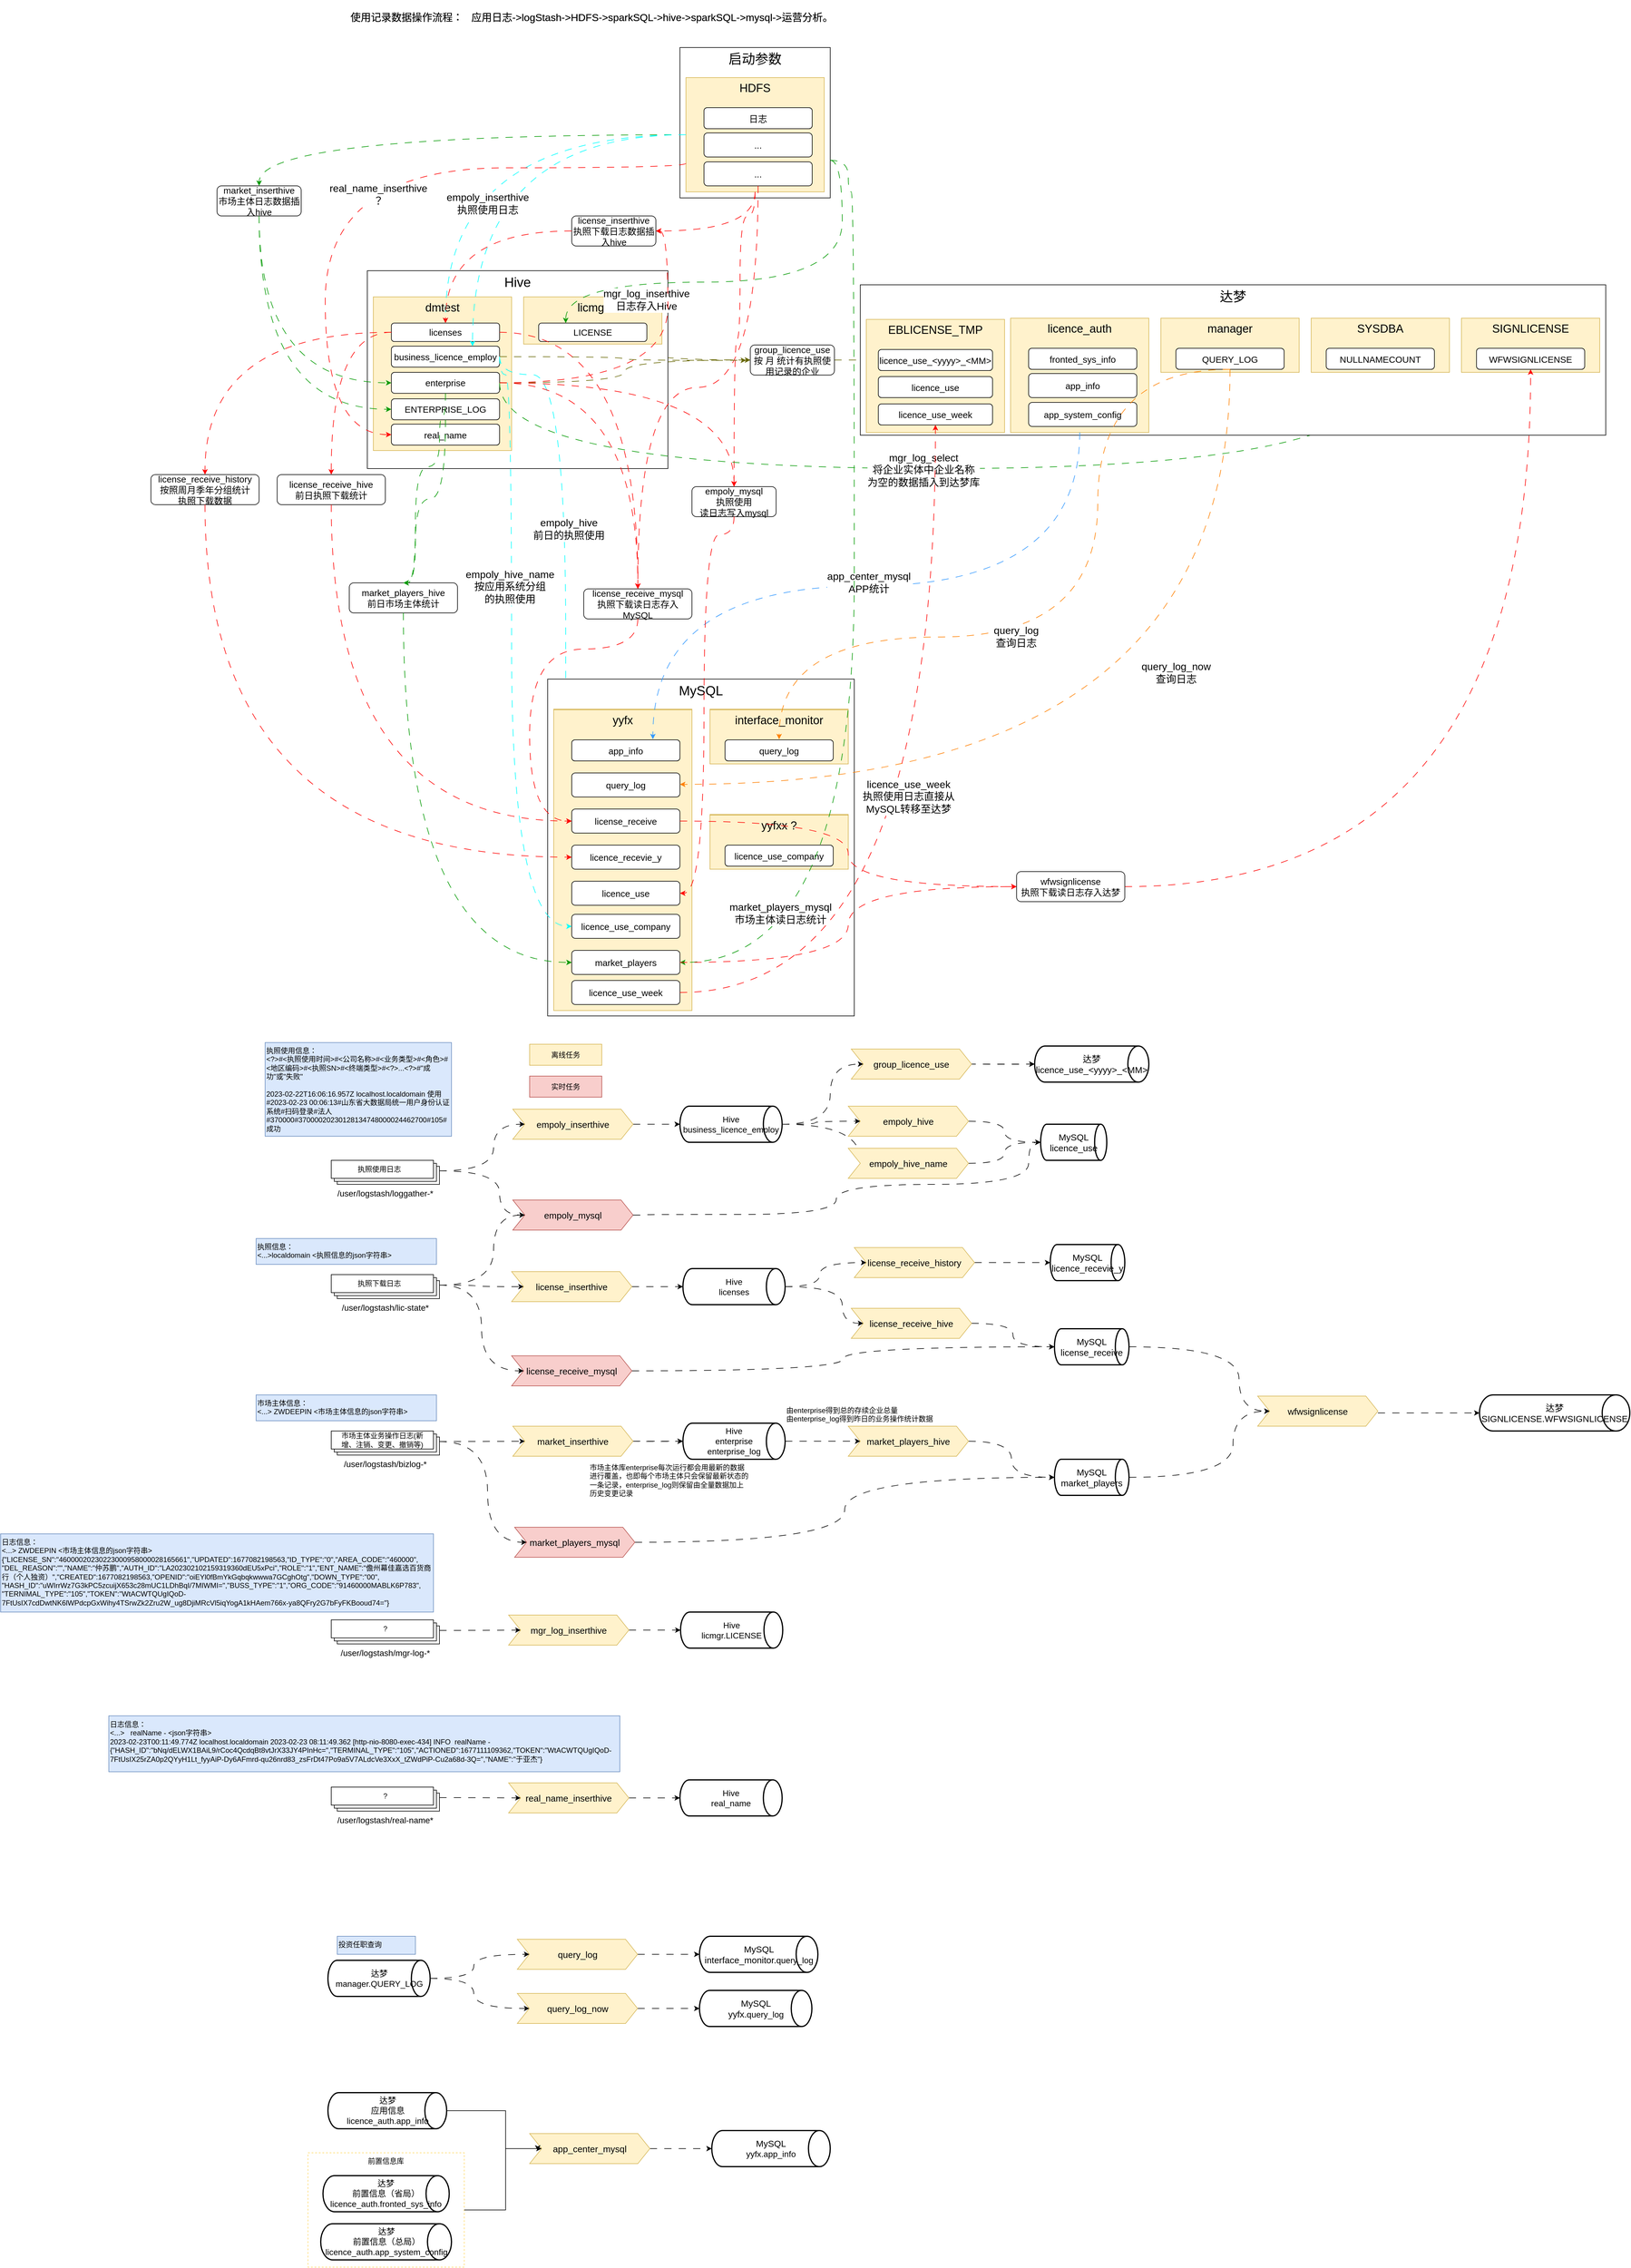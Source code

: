 <mxfile version="20.8.20" type="github">
  <diagram id="gaf1Xc8oLgJsTNjU48Kx" name="电子营业执照运营分析">
    <mxGraphModel dx="2389" dy="2038" grid="1" gridSize="10" guides="1" tooltips="1" connect="1" arrows="1" fold="1" page="1" pageScale="1" pageWidth="827" pageHeight="1169" math="0" shadow="0">
      <root>
        <mxCell id="0" />
        <mxCell id="1" parent="0" />
        <mxCell id="Agi0m2Bdz71Y0sU2h22X-4" value="empoly_mysql" style="shape=step;perimeter=stepPerimeter;whiteSpace=wrap;html=1;fixedSize=1;fillColor=#f8cecc;strokeColor=#b85450;fontSize=15;" parent="1" vertex="1">
          <mxGeometry x="292" y="826" width="200" height="50" as="geometry" />
        </mxCell>
        <mxCell id="eUsfLuXrdPTU6Zo4dA0c-1" value="&lt;p class=&quot;MsoNormal&quot; style=&quot;font-size: 17px;&quot;&gt;使用记录数据操作流程：&amp;nbsp; &amp;nbsp;&lt;span style=&quot;background-color: initial; font-size: 17px;&quot;&gt;应用日志-&amp;gt;logStash-&amp;gt;HDFS-&amp;gt;sparkSQL-&amp;gt;hive-&amp;gt;sparkSQL-&amp;gt;mysql-&amp;gt;运营分析。&lt;/span&gt;&lt;/p&gt;" style="rounded=0;whiteSpace=wrap;html=1;strokeColor=none;align=left;fontSize=17;fillColor=none;" parent="1" vertex="1">
          <mxGeometry x="20" y="-1169" width="840" height="60" as="geometry" />
        </mxCell>
        <mxCell id="JtnIAONKJIrSGNDn3wCX-18" value="&lt;p class=&quot;MsoNormal&quot; style=&quot;font-size: 17px;&quot;&gt;使用记录数据操作流程：&amp;nbsp; &amp;nbsp;&lt;span style=&quot;background-color: initial; font-size: 17px;&quot;&gt;应用日志-&amp;gt;logStash-&amp;gt;HDFS-&amp;gt;sparkSQL-&amp;gt;hive-&amp;gt;sparkSQL-&amp;gt;mysql-&amp;gt;运营分析。&lt;/span&gt;&lt;/p&gt;" style="rounded=0;whiteSpace=wrap;html=1;strokeColor=none;align=left;fontSize=17;fillColor=none;" parent="1" vertex="1">
          <mxGeometry x="20" y="-1169" width="840" height="60" as="geometry" />
        </mxCell>
        <mxCell id="JtnIAONKJIrSGNDn3wCX-55" value="" style="group" parent="1" vertex="1" connectable="0">
          <mxGeometry x="570" y="-1090" width="250" height="250" as="geometry" />
        </mxCell>
        <mxCell id="JtnIAONKJIrSGNDn3wCX-56" value="启动参数" style="rounded=0;whiteSpace=wrap;html=1;fontSize=22;horizontal=1;verticalAlign=top;" parent="JtnIAONKJIrSGNDn3wCX-55" vertex="1">
          <mxGeometry width="250" height="250" as="geometry" />
        </mxCell>
        <mxCell id="JtnIAONKJIrSGNDn3wCX-57" value="HDFS" style="rounded=0;whiteSpace=wrap;html=1;fontSize=19;horizontal=1;verticalAlign=top;fillColor=#fff2cc;strokeColor=#d6b656;" parent="JtnIAONKJIrSGNDn3wCX-55" vertex="1">
          <mxGeometry x="10" y="50" width="230" height="190" as="geometry" />
        </mxCell>
        <mxCell id="JtnIAONKJIrSGNDn3wCX-58" value="&lt;div style=&quot;text-align: left;&quot;&gt;&lt;span style=&quot;background-color: initial;&quot;&gt;日志&lt;/span&gt;&lt;/div&gt;" style="rounded=1;whiteSpace=wrap;html=1;fontSize=15;" parent="JtnIAONKJIrSGNDn3wCX-55" vertex="1">
          <mxGeometry x="40" y="100" width="180" height="35" as="geometry" />
        </mxCell>
        <mxCell id="JtnIAONKJIrSGNDn3wCX-59" value="&lt;span style=&quot;text-align: left;&quot;&gt;...&lt;/span&gt;" style="rounded=1;whiteSpace=wrap;html=1;fontSize=15;" parent="JtnIAONKJIrSGNDn3wCX-55" vertex="1">
          <mxGeometry x="40" y="142" width="180" height="40" as="geometry" />
        </mxCell>
        <mxCell id="JtnIAONKJIrSGNDn3wCX-60" value="&lt;div style=&quot;text-align: left;&quot;&gt;...&lt;/div&gt;" style="rounded=1;whiteSpace=wrap;html=1;fontSize=15;" parent="JtnIAONKJIrSGNDn3wCX-55" vertex="1">
          <mxGeometry x="40" y="190" width="180" height="40" as="geometry" />
        </mxCell>
        <mxCell id="JtnIAONKJIrSGNDn3wCX-68" value="&lt;div style=&quot;&quot;&gt;empoly_mysql&lt;br&gt;&lt;/div&gt;&lt;div style=&quot;&quot;&gt;执照使用&lt;/div&gt;&lt;div style=&quot;&quot;&gt;读日志写入mysql&lt;br&gt;&lt;/div&gt;" style="rounded=1;whiteSpace=wrap;html=1;fontSize=15;align=center;" parent="1" vertex="1">
          <mxGeometry x="590" y="-360" width="140" height="50" as="geometry" />
        </mxCell>
        <mxCell id="JtnIAONKJIrSGNDn3wCX-70" style="edgeStyle=orthogonalEdgeStyle;curved=1;rounded=0;orthogonalLoop=1;jettySize=auto;html=1;exitX=0.5;exitY=1;exitDx=0;exitDy=0;entryX=0.5;entryY=0;entryDx=0;entryDy=0;dashed=1;dashPattern=12 12;strokeColor=#FF0000;fontSize=17;" parent="1" source="JtnIAONKJIrSGNDn3wCX-57" target="JtnIAONKJIrSGNDn3wCX-68" edge="1">
          <mxGeometry relative="1" as="geometry">
            <Array as="points">
              <mxPoint x="695" y="-810" />
              <mxPoint x="670" y="-810" />
              <mxPoint x="670" y="-605" />
              <mxPoint x="660" y="-605" />
            </Array>
          </mxGeometry>
        </mxCell>
        <mxCell id="JtnIAONKJIrSGNDn3wCX-72" value="&lt;div style=&quot;&quot;&gt;license_inserthive&lt;br&gt;&lt;/div&gt;&lt;div style=&quot;&quot;&gt;执照下载日志数据插入hive&lt;br&gt;&lt;/div&gt;" style="rounded=1;whiteSpace=wrap;html=1;fontSize=15;align=center;" parent="1" vertex="1">
          <mxGeometry x="390" y="-810" width="140" height="50" as="geometry" />
        </mxCell>
        <mxCell id="JtnIAONKJIrSGNDn3wCX-74" style="edgeStyle=orthogonalEdgeStyle;curved=1;rounded=0;orthogonalLoop=1;jettySize=auto;html=1;exitX=0.5;exitY=1;exitDx=0;exitDy=0;entryX=1;entryY=0.5;entryDx=0;entryDy=0;dashed=1;dashPattern=12 12;strokeColor=#FF0000;fontSize=17;" parent="1" source="JtnIAONKJIrSGNDn3wCX-57" target="JtnIAONKJIrSGNDn3wCX-72" edge="1">
          <mxGeometry relative="1" as="geometry" />
        </mxCell>
        <mxCell id="JtnIAONKJIrSGNDn3wCX-76" value="&lt;div style=&quot;&quot;&gt;license_receive_history&lt;br&gt;&lt;/div&gt;按照周月季年分组统计&lt;div style=&quot;&quot;&gt;执照下载数据&lt;br&gt;&lt;/div&gt;" style="rounded=1;whiteSpace=wrap;html=1;fontSize=15;align=center;" parent="1" vertex="1">
          <mxGeometry x="-310" y="-380" width="180" height="50" as="geometry" />
        </mxCell>
        <mxCell id="JtnIAONKJIrSGNDn3wCX-77" value="&lt;div style=&quot;&quot;&gt;license_receive_hive&lt;br&gt;&lt;/div&gt;&lt;div style=&quot;&quot;&gt;前日执照下载统计&lt;/div&gt;" style="rounded=1;whiteSpace=wrap;html=1;fontSize=15;align=center;" parent="1" vertex="1">
          <mxGeometry x="-100" y="-380" width="180" height="50" as="geometry" />
        </mxCell>
        <mxCell id="JtnIAONKJIrSGNDn3wCX-91" style="edgeStyle=orthogonalEdgeStyle;curved=1;rounded=0;orthogonalLoop=1;jettySize=auto;html=1;exitX=1;exitY=0.5;exitDx=0;exitDy=0;entryX=0;entryY=0.5;entryDx=0;entryDy=0;dashed=1;dashPattern=12 12;strokeColor=#666600;fontSize=17;" parent="1" source="JtnIAONKJIrSGNDn3wCX-87" target="JtnIAONKJIrSGNDn3wCX-84" edge="1">
          <mxGeometry relative="1" as="geometry" />
        </mxCell>
        <mxCell id="JtnIAONKJIrSGNDn3wCX-87" value="&lt;div style=&quot;&quot;&gt;group_licence_use&lt;br&gt;&lt;/div&gt;&lt;div style=&quot;&quot;&gt;按 月 统计有执照使用记录的企业&lt;br&gt;&lt;/div&gt;" style="rounded=1;whiteSpace=wrap;html=1;fontSize=15;align=center;" parent="1" vertex="1">
          <mxGeometry x="687" y="-595.5" width="140" height="50" as="geometry" />
        </mxCell>
        <mxCell id="JtnIAONKJIrSGNDn3wCX-88" style="edgeStyle=orthogonalEdgeStyle;curved=1;rounded=0;orthogonalLoop=1;jettySize=auto;html=1;exitX=1;exitY=0.5;exitDx=0;exitDy=0;entryX=0;entryY=0.5;entryDx=0;entryDy=0;dashed=1;dashPattern=12 12;strokeColor=#666600;fontSize=17;" parent="1" source="JtnIAONKJIrSGNDn3wCX-22" target="JtnIAONKJIrSGNDn3wCX-87" edge="1">
          <mxGeometry relative="1" as="geometry" />
        </mxCell>
        <mxCell id="JtnIAONKJIrSGNDn3wCX-92" value="&lt;div style=&quot;&quot;&gt;market_inserthive&lt;br&gt;&lt;/div&gt;&lt;div style=&quot;&quot;&gt;市场主体日志数据插入hive&lt;br&gt;&lt;/div&gt;" style="rounded=1;whiteSpace=wrap;html=1;fontSize=15;align=center;" parent="1" vertex="1">
          <mxGeometry x="-200" y="-860" width="140" height="50" as="geometry" />
        </mxCell>
        <mxCell id="JtnIAONKJIrSGNDn3wCX-93" style="edgeStyle=orthogonalEdgeStyle;curved=1;rounded=0;orthogonalLoop=1;jettySize=auto;html=1;exitX=0;exitY=0.5;exitDx=0;exitDy=0;entryX=0.5;entryY=0;entryDx=0;entryDy=0;dashed=1;dashPattern=12 12;strokeColor=#009900;fontSize=17;" parent="1" source="JtnIAONKJIrSGNDn3wCX-57" target="JtnIAONKJIrSGNDn3wCX-92" edge="1">
          <mxGeometry relative="1" as="geometry" />
        </mxCell>
        <mxCell id="JtnIAONKJIrSGNDn3wCX-96" value="&lt;div style=&quot;&quot;&gt;market_players_hive&lt;br&gt;&lt;/div&gt;&lt;div style=&quot;&quot;&gt;前日市场主体统计&lt;/div&gt;" style="rounded=1;whiteSpace=wrap;html=1;fontSize=15;align=center;" parent="1" vertex="1">
          <mxGeometry x="20" y="-200" width="180" height="50" as="geometry" />
        </mxCell>
        <mxCell id="JtnIAONKJIrSGNDn3wCX-116" value="&lt;div style=&quot;&quot;&gt;license_receive_mysql&lt;br&gt;&lt;/div&gt;&lt;div style=&quot;&quot;&gt;执照下载读日志存入MySQL&lt;/div&gt;" style="rounded=1;whiteSpace=wrap;html=1;fontSize=15;align=center;" parent="1" vertex="1">
          <mxGeometry x="410" y="-190" width="180" height="50" as="geometry" />
        </mxCell>
        <mxCell id="JtnIAONKJIrSGNDn3wCX-20" value="Hive" style="rounded=0;whiteSpace=wrap;html=1;fontSize=22;horizontal=1;verticalAlign=top;" parent="1" vertex="1">
          <mxGeometry x="50" y="-719" width="500" height="329" as="geometry" />
        </mxCell>
        <mxCell id="JtnIAONKJIrSGNDn3wCX-21" value="dmtest" style="rounded=0;whiteSpace=wrap;html=1;fontSize=19;horizontal=1;verticalAlign=top;fillColor=#fff2cc;strokeColor=#d6b656;" parent="1" vertex="1">
          <mxGeometry x="60" y="-675.41" width="230" height="255.41" as="geometry" />
        </mxCell>
        <mxCell id="JtnIAONKJIrSGNDn3wCX-22" value="&lt;span style=&quot;text-align: left;&quot;&gt;licenses&lt;/span&gt;" style="rounded=1;whiteSpace=wrap;html=1;fontSize=15;" parent="1" vertex="1">
          <mxGeometry x="90" y="-631.821" width="180" height="30.513" as="geometry" />
        </mxCell>
        <mxCell id="JtnIAONKJIrSGNDn3wCX-23" value="&lt;span style=&quot;text-align: left;&quot;&gt;business_licence_employ&lt;/span&gt;" style="rounded=1;whiteSpace=wrap;html=1;fontSize=15;" parent="1" vertex="1">
          <mxGeometry x="90" y="-593.502" width="180" height="34.872" as="geometry" />
        </mxCell>
        <mxCell id="JtnIAONKJIrSGNDn3wCX-24" value="&lt;div style=&quot;text-align: left;&quot;&gt;&lt;span style=&quot;background-color: initial;&quot;&gt;enterprise&lt;/span&gt;&lt;/div&gt;" style="rounded=1;whiteSpace=wrap;html=1;fontSize=15;" parent="1" vertex="1">
          <mxGeometry x="90" y="-550.004" width="180" height="34.872" as="geometry" />
        </mxCell>
        <mxCell id="JtnIAONKJIrSGNDn3wCX-25" value="&lt;div style=&quot;text-align: left;&quot;&gt;ENTERPRISE_LOG&lt;br&gt;&lt;/div&gt;" style="rounded=1;whiteSpace=wrap;html=1;fontSize=15;" parent="1" vertex="1">
          <mxGeometry x="90" y="-505.996" width="180" height="34.872" as="geometry" />
        </mxCell>
        <mxCell id="JtnIAONKJIrSGNDn3wCX-26" value="licmgr" style="rounded=0;whiteSpace=wrap;html=1;fontSize=19;horizontal=1;verticalAlign=top;fillColor=#fff2cc;strokeColor=#d6b656;" parent="1" vertex="1">
          <mxGeometry x="310" y="-675.41" width="230" height="78.462" as="geometry" />
        </mxCell>
        <mxCell id="JtnIAONKJIrSGNDn3wCX-27" value="&lt;div style=&quot;text-align: left;&quot;&gt;&lt;span style=&quot;background-color: initial;&quot;&gt;LICENSE&lt;/span&gt;&lt;/div&gt;" style="rounded=1;whiteSpace=wrap;html=1;fontSize=15;" parent="1" vertex="1">
          <mxGeometry x="335" y="-631.821" width="180" height="30.513" as="geometry" />
        </mxCell>
        <mxCell id="JtnIAONKJIrSGNDn3wCX-125" value="&lt;div style=&quot;text-align: left;&quot;&gt;real_name&lt;br&gt;&lt;/div&gt;" style="rounded=1;whiteSpace=wrap;html=1;fontSize=15;" parent="1" vertex="1">
          <mxGeometry x="90" y="-463.876" width="180" height="34.872" as="geometry" />
        </mxCell>
        <mxCell id="JtnIAONKJIrSGNDn3wCX-98" style="edgeStyle=orthogonalEdgeStyle;curved=1;rounded=0;orthogonalLoop=1;jettySize=auto;html=1;exitX=0.5;exitY=1;exitDx=0;exitDy=0;entryX=0.5;entryY=0;entryDx=0;entryDy=0;dashed=1;dashPattern=12 12;strokeColor=#009900;fontSize=17;" parent="1" source="JtnIAONKJIrSGNDn3wCX-24" target="JtnIAONKJIrSGNDn3wCX-96" edge="1">
          <mxGeometry relative="1" as="geometry">
            <Array as="points">
              <mxPoint x="170" y="-477" />
              <mxPoint x="170" y="-393" />
              <mxPoint x="130" y="-393" />
            </Array>
          </mxGeometry>
        </mxCell>
        <mxCell id="JtnIAONKJIrSGNDn3wCX-97" style="edgeStyle=orthogonalEdgeStyle;curved=1;rounded=0;orthogonalLoop=1;jettySize=auto;html=1;exitX=0.5;exitY=1;exitDx=0;exitDy=0;entryX=0.5;entryY=0;entryDx=0;entryDy=0;dashed=1;dashPattern=12 12;strokeColor=#009900;fontSize=17;" parent="1" source="JtnIAONKJIrSGNDn3wCX-25" target="JtnIAONKJIrSGNDn3wCX-96" edge="1">
          <mxGeometry relative="1" as="geometry">
            <Array as="points">
              <mxPoint x="180" y="-340" />
              <mxPoint x="130" y="-340" />
            </Array>
          </mxGeometry>
        </mxCell>
        <mxCell id="JtnIAONKJIrSGNDn3wCX-64" style="edgeStyle=orthogonalEdgeStyle;curved=1;rounded=0;orthogonalLoop=1;jettySize=auto;html=1;exitX=1;exitY=0.5;exitDx=0;exitDy=0;entryX=0;entryY=0.5;entryDx=0;entryDy=0;dashed=1;dashPattern=12 12;strokeColor=#00FFFF;fontSize=17;" parent="1" source="JtnIAONKJIrSGNDn3wCX-23" target="JtnIAONKJIrSGNDn3wCX-35" edge="1">
          <mxGeometry relative="1" as="geometry">
            <Array as="points">
              <mxPoint x="380" y="-546" />
              <mxPoint x="380" y="316" />
            </Array>
          </mxGeometry>
        </mxCell>
        <mxCell id="JtnIAONKJIrSGNDn3wCX-66" value="empoly_hive&lt;br&gt;前日的执照使用" style="edgeLabel;html=1;align=center;verticalAlign=middle;resizable=0;points=[];fontSize=17;" parent="JtnIAONKJIrSGNDn3wCX-64" vertex="1" connectable="0">
          <mxGeometry x="-0.327" y="-5" relative="1" as="geometry">
            <mxPoint x="10" y="56" as="offset" />
          </mxGeometry>
        </mxCell>
        <mxCell id="JtnIAONKJIrSGNDn3wCX-117" style="edgeStyle=orthogonalEdgeStyle;curved=1;rounded=0;orthogonalLoop=1;jettySize=auto;html=1;exitX=1;exitY=0.5;exitDx=0;exitDy=0;entryX=0.5;entryY=0;entryDx=0;entryDy=0;dashed=1;dashPattern=12 12;strokeColor=#FF0000;fontSize=17;" parent="1" source="JtnIAONKJIrSGNDn3wCX-24" target="JtnIAONKJIrSGNDn3wCX-116" edge="1">
          <mxGeometry relative="1" as="geometry" />
        </mxCell>
        <mxCell id="JtnIAONKJIrSGNDn3wCX-118" style="edgeStyle=orthogonalEdgeStyle;curved=1;rounded=0;orthogonalLoop=1;jettySize=auto;html=1;exitX=1;exitY=0.5;exitDx=0;exitDy=0;dashed=1;dashPattern=12 12;strokeColor=#FF0000;fontSize=17;" parent="1" source="JtnIAONKJIrSGNDn3wCX-22" edge="1">
          <mxGeometry relative="1" as="geometry">
            <mxPoint x="500" y="-190" as="targetPoint" />
          </mxGeometry>
        </mxCell>
        <mxCell id="JtnIAONKJIrSGNDn3wCX-119" style="edgeStyle=orthogonalEdgeStyle;curved=1;rounded=0;orthogonalLoop=1;jettySize=auto;html=1;exitX=0.5;exitY=1;exitDx=0;exitDy=0;entryX=0.5;entryY=0;entryDx=0;entryDy=0;dashed=1;dashPattern=12 12;strokeColor=#FF0000;fontSize=17;" parent="1" source="JtnIAONKJIrSGNDn3wCX-60" target="JtnIAONKJIrSGNDn3wCX-116" edge="1">
          <mxGeometry relative="1" as="geometry" />
        </mxCell>
        <mxCell id="JtnIAONKJIrSGNDn3wCX-69" style="edgeStyle=orthogonalEdgeStyle;curved=1;rounded=0;orthogonalLoop=1;jettySize=auto;html=1;exitX=1;exitY=0.5;exitDx=0;exitDy=0;entryX=0.5;entryY=0;entryDx=0;entryDy=0;dashed=1;dashPattern=12 12;strokeColor=#FF0000;fontSize=17;" parent="1" source="JtnIAONKJIrSGNDn3wCX-24" target="JtnIAONKJIrSGNDn3wCX-68" edge="1">
          <mxGeometry relative="1" as="geometry" />
        </mxCell>
        <mxCell id="JtnIAONKJIrSGNDn3wCX-90" style="edgeStyle=orthogonalEdgeStyle;curved=1;rounded=0;orthogonalLoop=1;jettySize=auto;html=1;exitX=1;exitY=0.5;exitDx=0;exitDy=0;entryX=0;entryY=0.5;entryDx=0;entryDy=0;dashed=1;dashPattern=12 12;strokeColor=#666600;fontSize=17;" parent="1" source="JtnIAONKJIrSGNDn3wCX-24" target="JtnIAONKJIrSGNDn3wCX-87" edge="1">
          <mxGeometry relative="1" as="geometry" />
        </mxCell>
        <mxCell id="JtnIAONKJIrSGNDn3wCX-89" style="edgeStyle=orthogonalEdgeStyle;curved=1;rounded=0;orthogonalLoop=1;jettySize=auto;html=1;exitX=1;exitY=0.5;exitDx=0;exitDy=0;dashed=1;dashPattern=12 12;strokeColor=#666600;fontSize=17;" parent="1" source="JtnIAONKJIrSGNDn3wCX-23" edge="1">
          <mxGeometry relative="1" as="geometry">
            <mxPoint x="680" y="-570" as="targetPoint" />
          </mxGeometry>
        </mxCell>
        <mxCell id="JtnIAONKJIrSGNDn3wCX-106" style="edgeStyle=orthogonalEdgeStyle;curved=1;rounded=0;orthogonalLoop=1;jettySize=auto;html=1;exitX=1;exitY=0.5;exitDx=0;exitDy=0;entryX=0.5;entryY=1;entryDx=0;entryDy=0;dashed=1;dashPattern=12 12;strokeColor=#009900;fontSize=17;" parent="1" source="JtnIAONKJIrSGNDn3wCX-24" target="JtnIAONKJIrSGNDn3wCX-103" edge="1">
          <mxGeometry relative="1" as="geometry">
            <Array as="points">
              <mxPoint x="270" y="-390" />
              <mxPoint x="1735" y="-390" />
            </Array>
          </mxGeometry>
        </mxCell>
        <mxCell id="JtnIAONKJIrSGNDn3wCX-107" value="mgr_log_select&lt;br&gt;将企业实体中企业名称&lt;br&gt;为空的数据插入到达梦库" style="edgeLabel;html=1;align=center;verticalAlign=middle;resizable=0;points=[];fontSize=17;" parent="JtnIAONKJIrSGNDn3wCX-106" vertex="1" connectable="0">
          <mxGeometry x="-0.056" y="-3" relative="1" as="geometry">
            <mxPoint x="13" as="offset" />
          </mxGeometry>
        </mxCell>
        <mxCell id="JtnIAONKJIrSGNDn3wCX-114" style="edgeStyle=orthogonalEdgeStyle;curved=1;rounded=0;orthogonalLoop=1;jettySize=auto;html=1;exitX=1;exitY=0.75;exitDx=0;exitDy=0;dashed=1;dashPattern=12 12;strokeColor=#009900;fontSize=17;" parent="1" source="JtnIAONKJIrSGNDn3wCX-56" target="JtnIAONKJIrSGNDn3wCX-27" edge="1">
          <mxGeometry relative="1" as="geometry">
            <Array as="points">
              <mxPoint x="840" y="-902" />
              <mxPoint x="840" y="-700" />
              <mxPoint x="380" y="-700" />
            </Array>
          </mxGeometry>
        </mxCell>
        <mxCell id="JtnIAONKJIrSGNDn3wCX-115" value="mgr_log_inserthive&lt;br&gt;日志存入Hive" style="edgeLabel;html=1;align=center;verticalAlign=middle;resizable=0;points=[];fontSize=17;" parent="JtnIAONKJIrSGNDn3wCX-114" vertex="1" connectable="0">
          <mxGeometry x="0.457" y="11" relative="1" as="geometry">
            <mxPoint x="-2" y="19" as="offset" />
          </mxGeometry>
        </mxCell>
        <mxCell id="JtnIAONKJIrSGNDn3wCX-73" style="edgeStyle=orthogonalEdgeStyle;curved=1;rounded=0;orthogonalLoop=1;jettySize=auto;html=1;exitX=1;exitY=0.5;exitDx=0;exitDy=0;entryX=1;entryY=0.5;entryDx=0;entryDy=0;dashed=1;dashPattern=12 12;strokeColor=#FF0000;fontSize=17;" parent="1" source="JtnIAONKJIrSGNDn3wCX-24" target="JtnIAONKJIrSGNDn3wCX-72" edge="1">
          <mxGeometry relative="1" as="geometry" />
        </mxCell>
        <mxCell id="JtnIAONKJIrSGNDn3wCX-62" style="edgeStyle=orthogonalEdgeStyle;curved=1;rounded=0;orthogonalLoop=1;jettySize=auto;html=1;exitX=0;exitY=0.5;exitDx=0;exitDy=0;entryX=0.75;entryY=0;entryDx=0;entryDy=0;dashed=1;dashPattern=12 12;strokeColor=#00FFFF;fontSize=17;" parent="1" source="JtnIAONKJIrSGNDn3wCX-57" target="JtnIAONKJIrSGNDn3wCX-23" edge="1">
          <mxGeometry relative="1" as="geometry" />
        </mxCell>
        <mxCell id="JtnIAONKJIrSGNDn3wCX-61" style="edgeStyle=orthogonalEdgeStyle;curved=1;rounded=0;orthogonalLoop=1;jettySize=auto;html=1;exitX=0;exitY=0.5;exitDx=0;exitDy=0;entryX=0.5;entryY=0;entryDx=0;entryDy=0;dashed=1;dashPattern=12 12;strokeColor=#00FFFF;fontSize=17;" parent="1" source="JtnIAONKJIrSGNDn3wCX-57" target="JtnIAONKJIrSGNDn3wCX-22" edge="1">
          <mxGeometry relative="1" as="geometry" />
        </mxCell>
        <mxCell id="JtnIAONKJIrSGNDn3wCX-63" value="empoly_inserthive&lt;br&gt;执照使用日志" style="edgeLabel;html=1;align=center;verticalAlign=middle;resizable=0;points=[];fontSize=17;" parent="JtnIAONKJIrSGNDn3wCX-61" vertex="1" connectable="0">
          <mxGeometry x="0.444" y="47" relative="1" as="geometry">
            <mxPoint x="23" as="offset" />
          </mxGeometry>
        </mxCell>
        <mxCell id="JtnIAONKJIrSGNDn3wCX-75" style="edgeStyle=orthogonalEdgeStyle;curved=1;rounded=0;orthogonalLoop=1;jettySize=auto;html=1;exitX=0;exitY=0.5;exitDx=0;exitDy=0;dashed=1;dashPattern=12 12;strokeColor=#FF0000;fontSize=17;" parent="1" source="JtnIAONKJIrSGNDn3wCX-72" target="JtnIAONKJIrSGNDn3wCX-22" edge="1">
          <mxGeometry relative="1" as="geometry" />
        </mxCell>
        <mxCell id="JtnIAONKJIrSGNDn3wCX-78" style="edgeStyle=orthogonalEdgeStyle;curved=1;rounded=0;orthogonalLoop=1;jettySize=auto;html=1;exitX=0;exitY=0.5;exitDx=0;exitDy=0;entryX=0.5;entryY=0;entryDx=0;entryDy=0;dashed=1;dashPattern=12 12;strokeColor=#FF0000;fontSize=17;" parent="1" source="JtnIAONKJIrSGNDn3wCX-22" target="JtnIAONKJIrSGNDn3wCX-76" edge="1">
          <mxGeometry relative="1" as="geometry" />
        </mxCell>
        <mxCell id="JtnIAONKJIrSGNDn3wCX-79" style="edgeStyle=orthogonalEdgeStyle;curved=1;rounded=0;orthogonalLoop=1;jettySize=auto;html=1;exitX=0;exitY=0.5;exitDx=0;exitDy=0;entryX=0.5;entryY=0;entryDx=0;entryDy=0;dashed=1;dashPattern=12 12;strokeColor=#FF0000;fontSize=17;" parent="1" source="JtnIAONKJIrSGNDn3wCX-22" target="JtnIAONKJIrSGNDn3wCX-77" edge="1">
          <mxGeometry relative="1" as="geometry" />
        </mxCell>
        <mxCell id="JtnIAONKJIrSGNDn3wCX-94" style="edgeStyle=orthogonalEdgeStyle;curved=1;rounded=0;orthogonalLoop=1;jettySize=auto;html=1;exitX=0.5;exitY=1;exitDx=0;exitDy=0;entryX=0;entryY=0.5;entryDx=0;entryDy=0;dashed=1;dashPattern=12 12;strokeColor=#009900;fontSize=17;" parent="1" source="JtnIAONKJIrSGNDn3wCX-92" target="JtnIAONKJIrSGNDn3wCX-24" edge="1">
          <mxGeometry relative="1" as="geometry" />
        </mxCell>
        <mxCell id="JtnIAONKJIrSGNDn3wCX-95" style="edgeStyle=orthogonalEdgeStyle;curved=1;rounded=0;orthogonalLoop=1;jettySize=auto;html=1;exitX=0.5;exitY=1;exitDx=0;exitDy=0;entryX=0;entryY=0.5;entryDx=0;entryDy=0;dashed=1;dashPattern=12 12;strokeColor=#009900;fontSize=17;" parent="1" source="JtnIAONKJIrSGNDn3wCX-92" target="JtnIAONKJIrSGNDn3wCX-25" edge="1">
          <mxGeometry relative="1" as="geometry" />
        </mxCell>
        <mxCell id="JtnIAONKJIrSGNDn3wCX-126" style="edgeStyle=orthogonalEdgeStyle;curved=1;rounded=0;orthogonalLoop=1;jettySize=auto;html=1;exitX=0;exitY=0.75;exitDx=0;exitDy=0;entryX=0;entryY=0.5;entryDx=0;entryDy=0;dashed=1;dashPattern=12 12;strokeColor=#FF0000;fontSize=17;" parent="1" source="JtnIAONKJIrSGNDn3wCX-57" target="JtnIAONKJIrSGNDn3wCX-125" edge="1">
          <mxGeometry relative="1" as="geometry">
            <Array as="points">
              <mxPoint x="580" y="-890" />
              <mxPoint x="-20" y="-890" />
              <mxPoint x="-20" y="-446" />
            </Array>
          </mxGeometry>
        </mxCell>
        <mxCell id="JtnIAONKJIrSGNDn3wCX-127" value="real_name_inserthive&lt;br&gt;？" style="edgeLabel;html=1;align=center;verticalAlign=middle;resizable=0;points=[];fontSize=17;" parent="JtnIAONKJIrSGNDn3wCX-126" vertex="1" connectable="0">
          <mxGeometry x="-0.105" y="45" relative="1" as="geometry">
            <mxPoint as="offset" />
          </mxGeometry>
        </mxCell>
        <mxCell id="JtnIAONKJIrSGNDn3wCX-130" value="" style="group" parent="1" vertex="1" connectable="0">
          <mxGeometry x="870" y="-695.5" width="1240" height="250" as="geometry" />
        </mxCell>
        <mxCell id="eUsfLuXrdPTU6Zo4dA0c-22" value="达梦" style="rounded=0;whiteSpace=wrap;html=1;fontSize=22;horizontal=1;verticalAlign=top;" parent="JtnIAONKJIrSGNDn3wCX-130" vertex="1">
          <mxGeometry width="1240" height="250" as="geometry" />
        </mxCell>
        <mxCell id="eUsfLuXrdPTU6Zo4dA0c-23" value="licence_auth" style="rounded=0;whiteSpace=wrap;html=1;fontSize=19;horizontal=1;verticalAlign=top;fillColor=#fff2cc;strokeColor=#d6b656;" parent="JtnIAONKJIrSGNDn3wCX-130" vertex="1">
          <mxGeometry x="250" y="55.5" width="230" height="190" as="geometry" />
        </mxCell>
        <mxCell id="eUsfLuXrdPTU6Zo4dA0c-24" value="&lt;div style=&quot;text-align: left;&quot;&gt;&lt;span style=&quot;background-color: initial;&quot;&gt;fronted_sys_info&lt;/span&gt;&lt;/div&gt;" style="rounded=1;whiteSpace=wrap;html=1;fontSize=15;" parent="JtnIAONKJIrSGNDn3wCX-130" vertex="1">
          <mxGeometry x="280" y="105.5" width="180" height="35" as="geometry" />
        </mxCell>
        <mxCell id="eUsfLuXrdPTU6Zo4dA0c-25" value="&lt;span style=&quot;text-align: left;&quot;&gt;app_info&lt;/span&gt;" style="rounded=1;whiteSpace=wrap;html=1;fontSize=15;" parent="JtnIAONKJIrSGNDn3wCX-130" vertex="1">
          <mxGeometry x="280" y="147.5" width="180" height="40" as="geometry" />
        </mxCell>
        <mxCell id="eUsfLuXrdPTU6Zo4dA0c-29" value="manager" style="rounded=0;whiteSpace=wrap;html=1;fontSize=19;horizontal=1;verticalAlign=top;fillColor=#fff2cc;strokeColor=#d6b656;" parent="JtnIAONKJIrSGNDn3wCX-130" vertex="1">
          <mxGeometry x="500" y="55.5" width="230" height="90" as="geometry" />
        </mxCell>
        <mxCell id="eUsfLuXrdPTU6Zo4dA0c-30" value="&lt;div style=&quot;text-align: left;&quot;&gt;QUERY_LOG&lt;br&gt;&lt;/div&gt;" style="rounded=1;whiteSpace=wrap;html=1;fontSize=15;" parent="JtnIAONKJIrSGNDn3wCX-130" vertex="1">
          <mxGeometry x="525" y="105.5" width="180" height="35" as="geometry" />
        </mxCell>
        <mxCell id="JtnIAONKJIrSGNDn3wCX-3" value="&lt;div style=&quot;text-align: left;&quot;&gt;app_system_config&lt;/div&gt;" style="rounded=1;whiteSpace=wrap;html=1;fontSize=15;" parent="JtnIAONKJIrSGNDn3wCX-130" vertex="1">
          <mxGeometry x="280" y="195.5" width="180" height="40" as="geometry" />
        </mxCell>
        <mxCell id="JtnIAONKJIrSGNDn3wCX-83" value="EBLICENSE_TMP" style="rounded=0;whiteSpace=wrap;html=1;fontSize=19;horizontal=1;verticalAlign=top;fillColor=#fff2cc;strokeColor=#d6b656;" parent="JtnIAONKJIrSGNDn3wCX-130" vertex="1">
          <mxGeometry x="10" y="57.5" width="230" height="188" as="geometry" />
        </mxCell>
        <mxCell id="JtnIAONKJIrSGNDn3wCX-84" value="&lt;div style=&quot;text-align: left;&quot;&gt;licence_use_&amp;lt;yyyy&amp;gt;_&amp;lt;MM&amp;gt;&lt;br&gt;&lt;/div&gt;" style="rounded=1;whiteSpace=wrap;html=1;fontSize=15;" parent="JtnIAONKJIrSGNDn3wCX-130" vertex="1">
          <mxGeometry x="30" y="107.5" width="190" height="35" as="geometry" />
        </mxCell>
        <mxCell id="JtnIAONKJIrSGNDn3wCX-85" value="&lt;div style=&quot;text-align: left;&quot;&gt;licence_use&lt;br&gt;&lt;/div&gt;" style="rounded=1;whiteSpace=wrap;html=1;fontSize=15;" parent="JtnIAONKJIrSGNDn3wCX-130" vertex="1">
          <mxGeometry x="30" y="152.5" width="190" height="35" as="geometry" />
        </mxCell>
        <mxCell id="JtnIAONKJIrSGNDn3wCX-103" value="SYSDBA" style="rounded=0;whiteSpace=wrap;html=1;fontSize=19;horizontal=1;verticalAlign=top;fillColor=#fff2cc;strokeColor=#d6b656;" parent="JtnIAONKJIrSGNDn3wCX-130" vertex="1">
          <mxGeometry x="750" y="55.5" width="230" height="90" as="geometry" />
        </mxCell>
        <mxCell id="JtnIAONKJIrSGNDn3wCX-104" value="&lt;div style=&quot;text-align: left;&quot;&gt;NULLNAMECOUNT&lt;br&gt;&lt;/div&gt;" style="rounded=1;whiteSpace=wrap;html=1;fontSize=15;" parent="JtnIAONKJIrSGNDn3wCX-130" vertex="1">
          <mxGeometry x="775" y="105.5" width="180" height="35" as="geometry" />
        </mxCell>
        <mxCell id="JtnIAONKJIrSGNDn3wCX-121" value="&lt;div style=&quot;text-align: left;&quot;&gt;licence_use_week&lt;br&gt;&lt;/div&gt;" style="rounded=1;whiteSpace=wrap;html=1;fontSize=15;" parent="JtnIAONKJIrSGNDn3wCX-130" vertex="1">
          <mxGeometry x="30" y="198" width="190" height="35" as="geometry" />
        </mxCell>
        <mxCell id="JtnIAONKJIrSGNDn3wCX-128" value="SIGNLICENSE" style="rounded=0;whiteSpace=wrap;html=1;fontSize=19;horizontal=1;verticalAlign=top;fillColor=#fff2cc;strokeColor=#d6b656;" parent="JtnIAONKJIrSGNDn3wCX-130" vertex="1">
          <mxGeometry x="1000" y="55.5" width="230" height="90" as="geometry" />
        </mxCell>
        <mxCell id="JtnIAONKJIrSGNDn3wCX-129" value="&lt;div style=&quot;text-align: left;&quot;&gt;WFWSIGNLICENSE&lt;br&gt;&lt;/div&gt;" style="rounded=1;whiteSpace=wrap;html=1;fontSize=15;" parent="JtnIAONKJIrSGNDn3wCX-130" vertex="1">
          <mxGeometry x="1025" y="105.5" width="180" height="35" as="geometry" />
        </mxCell>
        <mxCell id="JtnIAONKJIrSGNDn3wCX-134" style="edgeStyle=orthogonalEdgeStyle;curved=1;rounded=0;orthogonalLoop=1;jettySize=auto;html=1;exitX=1;exitY=0.5;exitDx=0;exitDy=0;entryX=0.5;entryY=1;entryDx=0;entryDy=0;dashed=1;dashPattern=12 12;strokeColor=#FF0000;fontSize=17;" parent="1" source="JtnIAONKJIrSGNDn3wCX-131" target="JtnIAONKJIrSGNDn3wCX-129" edge="1">
          <mxGeometry relative="1" as="geometry" />
        </mxCell>
        <mxCell id="JtnIAONKJIrSGNDn3wCX-131" value="&lt;div style=&quot;&quot;&gt;wfwsignlicense&lt;br&gt;&lt;/div&gt;&lt;div style=&quot;&quot;&gt;执照下载读日志存入达梦&lt;/div&gt;" style="rounded=1;whiteSpace=wrap;html=1;fontSize=15;align=center;" parent="1" vertex="1">
          <mxGeometry x="1130" y="280" width="180" height="50" as="geometry" />
        </mxCell>
        <mxCell id="w43A8Cxx5wbVOXLdvmOH-5" value="" style="group" parent="1" vertex="1" connectable="0">
          <mxGeometry x="350" y="-40" width="510" height="560" as="geometry" />
        </mxCell>
        <mxCell id="JtnIAONKJIrSGNDn3wCX-29" value="MySQL" style="rounded=0;whiteSpace=wrap;html=1;fontSize=22;horizontal=1;verticalAlign=top;" parent="w43A8Cxx5wbVOXLdvmOH-5" vertex="1">
          <mxGeometry y="1" width="510" height="559" as="geometry" />
        </mxCell>
        <mxCell id="eUsfLuXrdPTU6Zo4dA0c-50" value="" style="group" parent="w43A8Cxx5wbVOXLdvmOH-5" vertex="1" connectable="0">
          <mxGeometry width="510" height="560" as="geometry" />
        </mxCell>
        <mxCell id="eUsfLuXrdPTU6Zo4dA0c-34" value="MySQL" style="rounded=0;whiteSpace=wrap;html=1;fontSize=22;horizontal=1;verticalAlign=top;" parent="eUsfLuXrdPTU6Zo4dA0c-50" vertex="1">
          <mxGeometry width="510" height="560" as="geometry" />
        </mxCell>
        <mxCell id="eUsfLuXrdPTU6Zo4dA0c-35" value="yyfx" style="rounded=0;whiteSpace=wrap;html=1;fontSize=19;horizontal=1;verticalAlign=top;fillColor=#fff2cc;strokeColor=#d6b656;" parent="eUsfLuXrdPTU6Zo4dA0c-50" vertex="1">
          <mxGeometry x="10" y="50" width="230" height="500" as="geometry" />
        </mxCell>
        <mxCell id="eUsfLuXrdPTU6Zo4dA0c-36" value="app_info" style="rounded=1;whiteSpace=wrap;html=1;fontSize=15;" parent="eUsfLuXrdPTU6Zo4dA0c-50" vertex="1">
          <mxGeometry x="40" y="100" width="180" height="35" as="geometry" />
        </mxCell>
        <mxCell id="eUsfLuXrdPTU6Zo4dA0c-37" value="query_log" style="rounded=1;whiteSpace=wrap;html=1;fontSize=15;" parent="eUsfLuXrdPTU6Zo4dA0c-50" vertex="1">
          <mxGeometry x="40" y="155" width="180" height="40" as="geometry" />
        </mxCell>
        <mxCell id="eUsfLuXrdPTU6Zo4dA0c-38" value="&lt;div style=&quot;text-align: left;&quot;&gt;license_receive&lt;br&gt;&lt;/div&gt;" style="rounded=1;whiteSpace=wrap;html=1;fontSize=15;" parent="eUsfLuXrdPTU6Zo4dA0c-50" vertex="1">
          <mxGeometry x="40" y="215" width="180" height="40" as="geometry" />
        </mxCell>
        <mxCell id="eUsfLuXrdPTU6Zo4dA0c-39" value="&lt;div style=&quot;text-align: left;&quot;&gt;market_players&lt;br&gt;&lt;/div&gt;" style="rounded=1;whiteSpace=wrap;html=1;fontSize=15;" parent="eUsfLuXrdPTU6Zo4dA0c-50" vertex="1">
          <mxGeometry x="40" y="275" width="180" height="40" as="geometry" />
        </mxCell>
        <mxCell id="eUsfLuXrdPTU6Zo4dA0c-40" value="&lt;div style=&quot;text-align: left;&quot;&gt;&lt;span style=&quot;background-color: initial;&quot;&gt;licence_use&lt;/span&gt;&lt;br&gt;&lt;/div&gt;" style="rounded=1;whiteSpace=wrap;html=1;fontSize=15;" parent="eUsfLuXrdPTU6Zo4dA0c-50" vertex="1">
          <mxGeometry x="40" y="335" width="180" height="40" as="geometry" />
        </mxCell>
        <mxCell id="eUsfLuXrdPTU6Zo4dA0c-43" value="&lt;div style=&quot;text-align: left;&quot;&gt;licence_use_company&lt;br&gt;&lt;/div&gt;" style="rounded=1;whiteSpace=wrap;html=1;fontSize=15;" parent="eUsfLuXrdPTU6Zo4dA0c-50" vertex="1">
          <mxGeometry x="40" y="390" width="180" height="40" as="geometry" />
        </mxCell>
        <mxCell id="eUsfLuXrdPTU6Zo4dA0c-44" value="&lt;div style=&quot;text-align: left;&quot;&gt;licence_recevie_y&lt;br&gt;&lt;/div&gt;" style="rounded=1;whiteSpace=wrap;html=1;fontSize=15;" parent="eUsfLuXrdPTU6Zo4dA0c-50" vertex="1">
          <mxGeometry x="40" y="450" width="180" height="40" as="geometry" />
        </mxCell>
        <mxCell id="eUsfLuXrdPTU6Zo4dA0c-45" value="&lt;div style=&quot;text-align: left;&quot;&gt;licence_use_week&lt;br&gt;&lt;/div&gt;" style="rounded=1;whiteSpace=wrap;html=1;fontSize=15;" parent="eUsfLuXrdPTU6Zo4dA0c-50" vertex="1">
          <mxGeometry x="40" y="500" width="180" height="40" as="geometry" />
        </mxCell>
        <mxCell id="eUsfLuXrdPTU6Zo4dA0c-46" value="interface_monitor" style="rounded=0;whiteSpace=wrap;html=1;fontSize=19;horizontal=1;verticalAlign=top;fillColor=#fff2cc;strokeColor=#d6b656;" parent="eUsfLuXrdPTU6Zo4dA0c-50" vertex="1">
          <mxGeometry x="270" y="50" width="230" height="90" as="geometry" />
        </mxCell>
        <mxCell id="eUsfLuXrdPTU6Zo4dA0c-47" value="&lt;div style=&quot;text-align: left;&quot;&gt;query_log&lt;br&gt;&lt;/div&gt;" style="rounded=1;whiteSpace=wrap;html=1;fontSize=15;" parent="eUsfLuXrdPTU6Zo4dA0c-50" vertex="1">
          <mxGeometry x="295" y="100" width="180" height="35" as="geometry" />
        </mxCell>
        <mxCell id="JtnIAONKJIrSGNDn3wCX-30" value="yyfx" style="rounded=0;whiteSpace=wrap;html=1;fontSize=19;horizontal=1;verticalAlign=top;fillColor=#fff2cc;strokeColor=#d6b656;" parent="w43A8Cxx5wbVOXLdvmOH-5" vertex="1">
          <mxGeometry x="10" y="51" width="230" height="500" as="geometry" />
        </mxCell>
        <mxCell id="JtnIAONKJIrSGNDn3wCX-31" value="app_info" style="rounded=1;whiteSpace=wrap;html=1;fontSize=15;" parent="w43A8Cxx5wbVOXLdvmOH-5" vertex="1">
          <mxGeometry x="40" y="101" width="180" height="35" as="geometry" />
        </mxCell>
        <mxCell id="JtnIAONKJIrSGNDn3wCX-32" value="query_log" style="rounded=1;whiteSpace=wrap;html=1;fontSize=15;" parent="w43A8Cxx5wbVOXLdvmOH-5" vertex="1">
          <mxGeometry x="40" y="156" width="180" height="40" as="geometry" />
        </mxCell>
        <mxCell id="JtnIAONKJIrSGNDn3wCX-33" value="&lt;div style=&quot;text-align: left;&quot;&gt;license_receive&lt;br&gt;&lt;/div&gt;" style="rounded=1;whiteSpace=wrap;html=1;fontSize=15;" parent="w43A8Cxx5wbVOXLdvmOH-5" vertex="1">
          <mxGeometry x="40" y="216" width="180" height="40" as="geometry" />
        </mxCell>
        <mxCell id="JtnIAONKJIrSGNDn3wCX-34" value="licence_recevie_y" style="rounded=1;whiteSpace=wrap;html=1;fontSize=15;" parent="w43A8Cxx5wbVOXLdvmOH-5" vertex="1">
          <mxGeometry x="40" y="276" width="180" height="40" as="geometry" />
        </mxCell>
        <mxCell id="JtnIAONKJIrSGNDn3wCX-35" value="&lt;div style=&quot;text-align: left;&quot;&gt;&lt;span style=&quot;background-color: initial;&quot;&gt;licence_use&lt;/span&gt;&lt;br&gt;&lt;/div&gt;" style="rounded=1;whiteSpace=wrap;html=1;fontSize=15;" parent="w43A8Cxx5wbVOXLdvmOH-5" vertex="1">
          <mxGeometry x="40" y="336" width="180" height="40" as="geometry" />
        </mxCell>
        <mxCell id="JtnIAONKJIrSGNDn3wCX-36" value="&lt;div style=&quot;text-align: left;&quot;&gt;licence_use_company&lt;/div&gt;" style="rounded=1;whiteSpace=wrap;html=1;fontSize=15;" parent="w43A8Cxx5wbVOXLdvmOH-5" vertex="1">
          <mxGeometry x="40" y="391" width="180" height="40" as="geometry" />
        </mxCell>
        <mxCell id="JtnIAONKJIrSGNDn3wCX-37" value="&lt;div style=&quot;text-align: left;&quot;&gt;&lt;span style=&quot;background-color: initial;&quot;&gt;market_players&lt;/span&gt;&lt;br&gt;&lt;/div&gt;" style="rounded=1;whiteSpace=wrap;html=1;fontSize=15;" parent="w43A8Cxx5wbVOXLdvmOH-5" vertex="1">
          <mxGeometry x="40" y="451" width="180" height="40" as="geometry" />
        </mxCell>
        <mxCell id="JtnIAONKJIrSGNDn3wCX-38" value="&lt;div style=&quot;text-align: left;&quot;&gt;licence_use_week&lt;br&gt;&lt;/div&gt;" style="rounded=1;whiteSpace=wrap;html=1;fontSize=15;" parent="w43A8Cxx5wbVOXLdvmOH-5" vertex="1">
          <mxGeometry x="40" y="501" width="180" height="40" as="geometry" />
        </mxCell>
        <mxCell id="JtnIAONKJIrSGNDn3wCX-39" value="interface_monitor" style="rounded=0;whiteSpace=wrap;html=1;fontSize=19;horizontal=1;verticalAlign=top;fillColor=#fff2cc;strokeColor=#d6b656;" parent="w43A8Cxx5wbVOXLdvmOH-5" vertex="1">
          <mxGeometry x="270" y="51" width="230" height="90" as="geometry" />
        </mxCell>
        <mxCell id="JtnIAONKJIrSGNDn3wCX-40" value="&lt;div style=&quot;text-align: left;&quot;&gt;query_log&lt;br&gt;&lt;/div&gt;" style="rounded=1;whiteSpace=wrap;html=1;fontSize=15;" parent="w43A8Cxx5wbVOXLdvmOH-5" vertex="1">
          <mxGeometry x="295" y="101" width="180" height="35" as="geometry" />
        </mxCell>
        <mxCell id="w43A8Cxx5wbVOXLdvmOH-1" value="interface_monitor" style="rounded=0;whiteSpace=wrap;html=1;fontSize=19;horizontal=1;verticalAlign=top;fillColor=#fff2cc;strokeColor=#d6b656;" parent="w43A8Cxx5wbVOXLdvmOH-5" vertex="1">
          <mxGeometry x="270" y="225" width="230" height="90" as="geometry" />
        </mxCell>
        <mxCell id="w43A8Cxx5wbVOXLdvmOH-2" value="&lt;div style=&quot;text-align: left;&quot;&gt;query_log&lt;br&gt;&lt;/div&gt;" style="rounded=1;whiteSpace=wrap;html=1;fontSize=15;" parent="w43A8Cxx5wbVOXLdvmOH-5" vertex="1">
          <mxGeometry x="295" y="275" width="180" height="35" as="geometry" />
        </mxCell>
        <mxCell id="w43A8Cxx5wbVOXLdvmOH-3" value="yyfxx ?" style="rounded=0;whiteSpace=wrap;html=1;fontSize=19;horizontal=1;verticalAlign=top;fillColor=#fff2cc;strokeColor=#d6b656;" parent="w43A8Cxx5wbVOXLdvmOH-5" vertex="1">
          <mxGeometry x="270" y="226" width="230" height="90" as="geometry" />
        </mxCell>
        <mxCell id="w43A8Cxx5wbVOXLdvmOH-4" value="&lt;div style=&quot;text-align: left;&quot;&gt;licence_use_company&lt;br&gt;&lt;/div&gt;" style="rounded=1;whiteSpace=wrap;html=1;fontSize=15;" parent="w43A8Cxx5wbVOXLdvmOH-5" vertex="1">
          <mxGeometry x="295" y="276" width="180" height="35" as="geometry" />
        </mxCell>
        <mxCell id="JtnIAONKJIrSGNDn3wCX-99" style="edgeStyle=orthogonalEdgeStyle;curved=1;rounded=0;orthogonalLoop=1;jettySize=auto;html=1;exitX=0.5;exitY=1;exitDx=0;exitDy=0;entryX=0;entryY=0.5;entryDx=0;entryDy=0;dashed=1;dashPattern=12 12;strokeColor=#009900;fontSize=17;" parent="1" source="JtnIAONKJIrSGNDn3wCX-96" target="JtnIAONKJIrSGNDn3wCX-37" edge="1">
          <mxGeometry relative="1" as="geometry" />
        </mxCell>
        <mxCell id="JtnIAONKJIrSGNDn3wCX-80" style="edgeStyle=orthogonalEdgeStyle;curved=1;rounded=0;orthogonalLoop=1;jettySize=auto;html=1;exitX=0.5;exitY=1;exitDx=0;exitDy=0;entryX=0;entryY=0.5;entryDx=0;entryDy=0;dashed=1;dashPattern=12 12;strokeColor=#FF0000;fontSize=17;" parent="1" source="JtnIAONKJIrSGNDn3wCX-76" target="JtnIAONKJIrSGNDn3wCX-34" edge="1">
          <mxGeometry relative="1" as="geometry" />
        </mxCell>
        <mxCell id="JtnIAONKJIrSGNDn3wCX-65" style="edgeStyle=orthogonalEdgeStyle;curved=1;rounded=0;orthogonalLoop=1;jettySize=auto;html=1;exitX=1;exitY=0.5;exitDx=0;exitDy=0;entryX=0;entryY=0.5;entryDx=0;entryDy=0;dashed=1;dashPattern=12 12;strokeColor=#00FFFF;fontSize=17;" parent="1" source="JtnIAONKJIrSGNDn3wCX-23" target="JtnIAONKJIrSGNDn3wCX-36" edge="1">
          <mxGeometry relative="1" as="geometry">
            <Array as="points">
              <mxPoint x="290" y="-546" />
              <mxPoint x="290" y="371" />
            </Array>
          </mxGeometry>
        </mxCell>
        <mxCell id="JtnIAONKJIrSGNDn3wCX-67" value="empoly_hive_name&lt;br&gt;按应用系统分组&lt;br&gt;的执照使用" style="edgeLabel;html=1;align=center;verticalAlign=middle;resizable=0;points=[];fontSize=17;" parent="JtnIAONKJIrSGNDn3wCX-65" vertex="1" connectable="0">
          <mxGeometry x="-0.246" y="-3" relative="1" as="geometry">
            <mxPoint as="offset" />
          </mxGeometry>
        </mxCell>
        <mxCell id="JtnIAONKJIrSGNDn3wCX-82" style="edgeStyle=orthogonalEdgeStyle;curved=1;rounded=0;orthogonalLoop=1;jettySize=auto;html=1;exitX=0.5;exitY=1;exitDx=0;exitDy=0;entryX=0;entryY=0.5;entryDx=0;entryDy=0;dashed=1;dashPattern=12 12;strokeColor=#FF0000;fontSize=17;" parent="1" source="JtnIAONKJIrSGNDn3wCX-77" target="JtnIAONKJIrSGNDn3wCX-33" edge="1">
          <mxGeometry relative="1" as="geometry" />
        </mxCell>
        <mxCell id="JtnIAONKJIrSGNDn3wCX-120" style="edgeStyle=orthogonalEdgeStyle;curved=1;rounded=0;orthogonalLoop=1;jettySize=auto;html=1;exitX=0.5;exitY=1;exitDx=0;exitDy=0;entryX=0;entryY=0.5;entryDx=0;entryDy=0;dashed=1;dashPattern=12 12;strokeColor=#FF0000;fontSize=17;" parent="1" source="JtnIAONKJIrSGNDn3wCX-116" target="JtnIAONKJIrSGNDn3wCX-33" edge="1">
          <mxGeometry relative="1" as="geometry">
            <Array as="points">
              <mxPoint x="500" y="-90" />
              <mxPoint x="320" y="-90" />
              <mxPoint x="320" y="196" />
            </Array>
          </mxGeometry>
        </mxCell>
        <mxCell id="JtnIAONKJIrSGNDn3wCX-1" style="edgeStyle=orthogonalEdgeStyle;curved=1;rounded=0;orthogonalLoop=1;jettySize=auto;html=1;exitX=0.5;exitY=1;exitDx=0;exitDy=0;entryX=0.75;entryY=0;entryDx=0;entryDy=0;fontSize=17;dashed=1;dashPattern=12 12;strokeColor=#3399FF;" parent="1" source="eUsfLuXrdPTU6Zo4dA0c-23" target="eUsfLuXrdPTU6Zo4dA0c-36" edge="1">
          <mxGeometry relative="1" as="geometry" />
        </mxCell>
        <mxCell id="JtnIAONKJIrSGNDn3wCX-2" value="app_center_mysql&lt;br&gt;APP统计" style="edgeLabel;html=1;align=center;verticalAlign=middle;resizable=0;points=[];fontSize=17;" parent="JtnIAONKJIrSGNDn3wCX-1" vertex="1" connectable="0">
          <mxGeometry x="0.33" y="5" relative="1" as="geometry">
            <mxPoint x="205" y="-10" as="offset" />
          </mxGeometry>
        </mxCell>
        <mxCell id="JtnIAONKJIrSGNDn3wCX-71" style="edgeStyle=orthogonalEdgeStyle;curved=1;rounded=0;orthogonalLoop=1;jettySize=auto;html=1;exitX=0.5;exitY=1;exitDx=0;exitDy=0;entryX=1;entryY=0.5;entryDx=0;entryDy=0;dashed=1;dashPattern=12 12;strokeColor=#FF0000;fontSize=17;" parent="1" source="JtnIAONKJIrSGNDn3wCX-68" target="JtnIAONKJIrSGNDn3wCX-35" edge="1">
          <mxGeometry relative="1" as="geometry">
            <Array as="points">
              <mxPoint x="660" y="-280" />
              <mxPoint x="610" y="-280" />
              <mxPoint x="610" y="316" />
            </Array>
          </mxGeometry>
        </mxCell>
        <mxCell id="JtnIAONKJIrSGNDn3wCX-5" style="edgeStyle=orthogonalEdgeStyle;curved=1;rounded=0;orthogonalLoop=1;jettySize=auto;html=1;exitX=0.5;exitY=1;exitDx=0;exitDy=0;dashed=1;dashPattern=12 12;strokeColor=#FF8000;fontSize=17;" parent="1" source="eUsfLuXrdPTU6Zo4dA0c-30" target="eUsfLuXrdPTU6Zo4dA0c-47" edge="1">
          <mxGeometry relative="1" as="geometry">
            <Array as="points">
              <mxPoint x="1265" y="-110" />
              <mxPoint x="735" y="-110" />
            </Array>
          </mxGeometry>
        </mxCell>
        <mxCell id="JtnIAONKJIrSGNDn3wCX-7" value="query_log&lt;br&gt;查询日志" style="edgeLabel;html=1;align=center;verticalAlign=middle;resizable=0;points=[];fontSize=17;" parent="JtnIAONKJIrSGNDn3wCX-5" vertex="1" connectable="0">
          <mxGeometry x="0.105" y="16" relative="1" as="geometry">
            <mxPoint x="-47" y="-16" as="offset" />
          </mxGeometry>
        </mxCell>
        <mxCell id="JtnIAONKJIrSGNDn3wCX-100" style="edgeStyle=orthogonalEdgeStyle;curved=1;rounded=0;orthogonalLoop=1;jettySize=auto;html=1;exitX=1;exitY=0.75;exitDx=0;exitDy=0;entryX=1;entryY=0.5;entryDx=0;entryDy=0;dashed=1;dashPattern=12 12;strokeColor=#009900;fontSize=17;" parent="1" source="JtnIAONKJIrSGNDn3wCX-56" target="JtnIAONKJIrSGNDn3wCX-37" edge="1">
          <mxGeometry relative="1" as="geometry">
            <Array as="points">
              <mxPoint x="850" y="-902" />
              <mxPoint x="850" y="-850" />
              <mxPoint x="860" y="-850" />
              <mxPoint x="860" y="431" />
            </Array>
          </mxGeometry>
        </mxCell>
        <mxCell id="JtnIAONKJIrSGNDn3wCX-101" value="market_players_mysql&lt;br&gt;市场主体读日志统计" style="edgeLabel;html=1;align=center;verticalAlign=middle;resizable=0;points=[];fontSize=17;" parent="JtnIAONKJIrSGNDn3wCX-100" vertex="1" connectable="0">
          <mxGeometry x="0.799" y="-81" relative="1" as="geometry">
            <mxPoint as="offset" />
          </mxGeometry>
        </mxCell>
        <mxCell id="JtnIAONKJIrSGNDn3wCX-6" style="edgeStyle=orthogonalEdgeStyle;curved=1;rounded=0;orthogonalLoop=1;jettySize=auto;html=1;exitX=0.5;exitY=1;exitDx=0;exitDy=0;entryX=1;entryY=0.5;entryDx=0;entryDy=0;dashed=1;dashPattern=12 12;strokeColor=#FF8000;fontSize=17;" parent="1" source="eUsfLuXrdPTU6Zo4dA0c-30" target="eUsfLuXrdPTU6Zo4dA0c-37" edge="1">
          <mxGeometry relative="1" as="geometry" />
        </mxCell>
        <mxCell id="JtnIAONKJIrSGNDn3wCX-8" value="query_log_now&lt;br&gt;查询日志" style="edgeLabel;html=1;align=center;verticalAlign=middle;resizable=0;points=[];fontSize=17;" parent="JtnIAONKJIrSGNDn3wCX-6" vertex="1" connectable="0">
          <mxGeometry x="-0.366" y="-32" relative="1" as="geometry">
            <mxPoint x="-58" y="-4" as="offset" />
          </mxGeometry>
        </mxCell>
        <mxCell id="JtnIAONKJIrSGNDn3wCX-123" style="edgeStyle=orthogonalEdgeStyle;curved=1;rounded=0;orthogonalLoop=1;jettySize=auto;html=1;exitX=1;exitY=0.5;exitDx=0;exitDy=0;entryX=0.5;entryY=1;entryDx=0;entryDy=0;dashed=1;dashPattern=12 12;strokeColor=#FF0000;fontSize=17;" parent="1" source="JtnIAONKJIrSGNDn3wCX-38" target="JtnIAONKJIrSGNDn3wCX-121" edge="1">
          <mxGeometry relative="1" as="geometry" />
        </mxCell>
        <mxCell id="JtnIAONKJIrSGNDn3wCX-124" value="licence_use_week&lt;br&gt;执照使用日志直接从&lt;br&gt;MySQL转移至达梦" style="edgeLabel;html=1;align=center;verticalAlign=middle;resizable=0;points=[];fontSize=17;" parent="JtnIAONKJIrSGNDn3wCX-123" vertex="1" connectable="0">
          <mxGeometry x="0.096" y="72" relative="1" as="geometry">
            <mxPoint x="27" as="offset" />
          </mxGeometry>
        </mxCell>
        <mxCell id="JtnIAONKJIrSGNDn3wCX-132" style="edgeStyle=orthogonalEdgeStyle;curved=1;rounded=0;orthogonalLoop=1;jettySize=auto;html=1;exitX=1;exitY=0.5;exitDx=0;exitDy=0;entryX=0;entryY=0.5;entryDx=0;entryDy=0;dashed=1;dashPattern=12 12;strokeColor=#FF0000;fontSize=17;" parent="1" source="JtnIAONKJIrSGNDn3wCX-33" target="JtnIAONKJIrSGNDn3wCX-131" edge="1">
          <mxGeometry relative="1" as="geometry" />
        </mxCell>
        <mxCell id="JtnIAONKJIrSGNDn3wCX-133" style="edgeStyle=orthogonalEdgeStyle;curved=1;rounded=0;orthogonalLoop=1;jettySize=auto;html=1;exitX=1;exitY=0.5;exitDx=0;exitDy=0;entryX=0;entryY=0.5;entryDx=0;entryDy=0;dashed=1;dashPattern=12 12;strokeColor=#FF0000;fontSize=17;" parent="1" source="JtnIAONKJIrSGNDn3wCX-37" target="JtnIAONKJIrSGNDn3wCX-131" edge="1">
          <mxGeometry relative="1" as="geometry" />
        </mxCell>
        <mxCell id="eF53shnwKPSD2UfzyIIH-3" style="edgeStyle=orthogonalEdgeStyle;rounded=0;orthogonalLoop=1;jettySize=auto;html=1;exitX=0;exitY=0;exitDx=180;exitDy=17.5;entryX=0;entryY=0.5;entryDx=0;entryDy=0;curved=1;dashed=1;dashPattern=12 12;exitPerimeter=0;" parent="1" source="h7imEG4-RPFQQV8rX1tC-1" target="Agi0m2Bdz71Y0sU2h22X-7" edge="1">
          <mxGeometry relative="1" as="geometry">
            <mxPoint x="190" y="780" as="sourcePoint" />
            <mxPoint x="300" y="700" as="targetPoint" />
            <Array as="points">
              <mxPoint x="260" y="778" />
              <mxPoint x="260" y="700" />
            </Array>
          </mxGeometry>
        </mxCell>
        <mxCell id="h7imEG4-RPFQQV8rX1tC-13" style="edgeStyle=orthogonalEdgeStyle;curved=1;rounded=0;orthogonalLoop=1;jettySize=auto;html=1;exitX=1;exitY=0.5;exitDx=0;exitDy=0;entryX=0;entryY=0.5;entryDx=0;entryDy=0;entryPerimeter=0;dashed=1;dashPattern=12 12;fontSize=14;" parent="1" source="Agi0m2Bdz71Y0sU2h22X-7" target="h7imEG4-RPFQQV8rX1tC-12" edge="1">
          <mxGeometry relative="1" as="geometry">
            <mxPoint x="490" y="700" as="sourcePoint" />
          </mxGeometry>
        </mxCell>
        <mxCell id="h7imEG4-RPFQQV8rX1tC-6" style="edgeStyle=orthogonalEdgeStyle;curved=1;rounded=0;orthogonalLoop=1;jettySize=auto;html=1;exitX=1;exitY=0.5;exitDx=0;exitDy=0;entryX=0;entryY=0.5;entryDx=0;entryDy=0;dashed=1;dashPattern=12 12;fontSize=14;entryPerimeter=0;" parent="1" source="Agi0m2Bdz71Y0sU2h22X-21" target="h7imEG4-RPFQQV8rX1tC-17" edge="1">
          <mxGeometry relative="1" as="geometry">
            <mxPoint x="1150" y="730" as="targetPoint" />
            <mxPoint x="1050" y="690" as="sourcePoint" />
          </mxGeometry>
        </mxCell>
        <mxCell id="h7imEG4-RPFQQV8rX1tC-8" style="edgeStyle=orthogonalEdgeStyle;curved=1;rounded=0;orthogonalLoop=1;jettySize=auto;html=1;exitX=1;exitY=0.5;exitDx=0;exitDy=0;entryX=0;entryY=0.5;entryDx=0;entryDy=0;dashed=1;dashPattern=12 12;fontSize=14;entryPerimeter=0;" parent="1" source="Agi0m2Bdz71Y0sU2h22X-20" target="h7imEG4-RPFQQV8rX1tC-17" edge="1">
          <mxGeometry relative="1" as="geometry">
            <mxPoint x="1150" y="730" as="targetPoint" />
            <mxPoint x="1050" y="770" as="sourcePoint" />
          </mxGeometry>
        </mxCell>
        <mxCell id="h7imEG4-RPFQQV8rX1tC-20" style="edgeStyle=orthogonalEdgeStyle;curved=1;rounded=0;orthogonalLoop=1;jettySize=auto;html=1;entryX=0;entryY=0.5;entryDx=0;entryDy=0;entryPerimeter=0;dashed=1;dashPattern=12 12;fontSize=14;exitX=1;exitY=0.5;exitDx=0;exitDy=0;" parent="1" source="Agi0m2Bdz71Y0sU2h22X-4" target="h7imEG4-RPFQQV8rX1tC-17" edge="1">
          <mxGeometry relative="1" as="geometry">
            <Array as="points">
              <mxPoint x="515" y="850" />
              <mxPoint x="830" y="850" />
              <mxPoint x="830" y="800" />
              <mxPoint x="1150" y="800" />
              <mxPoint x="1150" y="730" />
            </Array>
            <mxPoint x="560" y="850" as="sourcePoint" />
          </mxGeometry>
        </mxCell>
        <mxCell id="h7imEG4-RPFQQV8rX1tC-9" style="edgeStyle=orthogonalEdgeStyle;curved=1;rounded=0;orthogonalLoop=1;jettySize=auto;html=1;exitX=1;exitY=0.5;exitDx=0;exitDy=0;dashed=1;dashPattern=12 12;fontSize=14;entryX=0;entryY=0.5;entryDx=0;entryDy=0;entryPerimeter=0;" parent="1" target="h7imEG4-RPFQQV8rX1tC-18" edge="1">
          <mxGeometry relative="1" as="geometry">
            <mxPoint x="1150" y="600" as="targetPoint" />
            <mxPoint x="1050" y="600" as="sourcePoint" />
          </mxGeometry>
        </mxCell>
        <mxCell id="h7imEG4-RPFQQV8rX1tC-21" style="edgeStyle=orthogonalEdgeStyle;curved=1;rounded=0;orthogonalLoop=1;jettySize=auto;html=1;exitX=1;exitY=0.5;exitDx=0;exitDy=0;dashed=1;dashPattern=12 12;fontSize=14;" parent="1" source="Agi0m2Bdz71Y0sU2h22X-3" target="h7imEG4-RPFQQV8rX1tC-19" edge="1">
          <mxGeometry relative="1" as="geometry">
            <mxPoint x="490" y="970" as="sourcePoint" />
          </mxGeometry>
        </mxCell>
        <mxCell id="h7imEG4-RPFQQV8rX1tC-14" style="edgeStyle=orthogonalEdgeStyle;curved=1;rounded=0;orthogonalLoop=1;jettySize=auto;html=1;exitX=1;exitY=0.5;exitDx=0;exitDy=0;exitPerimeter=0;entryX=0;entryY=0.5;entryDx=0;entryDy=0;dashed=1;dashPattern=12 12;fontSize=14;" parent="1" source="h7imEG4-RPFQQV8rX1tC-12" target="Agi0m2Bdz71Y0sU2h22X-21" edge="1">
          <mxGeometry relative="1" as="geometry">
            <mxPoint x="860" y="690" as="targetPoint" />
          </mxGeometry>
        </mxCell>
        <mxCell id="h7imEG4-RPFQQV8rX1tC-15" style="edgeStyle=orthogonalEdgeStyle;curved=1;rounded=0;orthogonalLoop=1;jettySize=auto;html=1;exitX=1;exitY=0.5;exitDx=0;exitDy=0;exitPerimeter=0;entryX=0;entryY=0.5;entryDx=0;entryDy=0;dashed=1;dashPattern=12 12;fontSize=14;" parent="1" source="h7imEG4-RPFQQV8rX1tC-12" target="Agi0m2Bdz71Y0sU2h22X-20" edge="1">
          <mxGeometry relative="1" as="geometry">
            <mxPoint x="860" y="770" as="targetPoint" />
          </mxGeometry>
        </mxCell>
        <mxCell id="h7imEG4-RPFQQV8rX1tC-16" style="edgeStyle=orthogonalEdgeStyle;curved=1;rounded=0;orthogonalLoop=1;jettySize=auto;html=1;exitX=1;exitY=0.5;exitDx=0;exitDy=0;exitPerimeter=0;entryX=0;entryY=0.5;entryDx=0;entryDy=0;dashed=1;dashPattern=12 12;fontSize=14;" parent="1" source="h7imEG4-RPFQQV8rX1tC-12" target="Agi0m2Bdz71Y0sU2h22X-22" edge="1">
          <mxGeometry relative="1" as="geometry">
            <mxPoint x="860" y="600" as="targetPoint" />
            <Array as="points">
              <mxPoint x="820" y="700" />
              <mxPoint x="820" y="600" />
            </Array>
          </mxGeometry>
        </mxCell>
        <mxCell id="h7imEG4-RPFQQV8rX1tC-12" value="Hive&lt;br&gt;business_licence_employ" style="strokeWidth=2;html=1;shape=mxgraph.flowchart.direct_data;whiteSpace=wrap;fontSize=14;align=center;" parent="1" vertex="1">
          <mxGeometry x="570" y="670" width="170" height="60" as="geometry" />
        </mxCell>
        <mxCell id="h7imEG4-RPFQQV8rX1tC-17" value="&lt;div style=&quot;border-color: var(--border-color); font-size: 15px;&quot;&gt;MySQL&lt;/div&gt;&lt;div style=&quot;border-color: var(--border-color); font-size: 15px;&quot;&gt;licence_use&lt;/div&gt;" style="strokeWidth=2;html=1;shape=mxgraph.flowchart.direct_data;whiteSpace=wrap;fontSize=14;align=center;" parent="1" vertex="1">
          <mxGeometry x="1170" y="700" width="110" height="60" as="geometry" />
        </mxCell>
        <mxCell id="h7imEG4-RPFQQV8rX1tC-18" value="&lt;div style=&quot;border-color: var(--border-color); font-size: 15px;&quot;&gt;&lt;div style=&quot;border-color: var(--border-color);&quot;&gt;达梦&lt;/div&gt;&lt;div style=&quot;border-color: var(--border-color);&quot;&gt;licence_use_&amp;lt;yyyy&amp;gt;_&amp;lt;MM&amp;gt;&lt;/div&gt;&lt;/div&gt;" style="strokeWidth=2;html=1;shape=mxgraph.flowchart.direct_data;whiteSpace=wrap;fontSize=14;align=center;" parent="1" vertex="1">
          <mxGeometry x="1160" y="570" width="190" height="60" as="geometry" />
        </mxCell>
        <mxCell id="h7imEG4-RPFQQV8rX1tC-23" style="edgeStyle=orthogonalEdgeStyle;curved=1;rounded=0;orthogonalLoop=1;jettySize=auto;html=1;exitX=1;exitY=0.5;exitDx=0;exitDy=0;exitPerimeter=0;entryX=0;entryY=0.5;entryDx=0;entryDy=0;dashed=1;dashPattern=12 12;fontSize=14;" parent="1" source="h7imEG4-RPFQQV8rX1tC-19" target="Agi0m2Bdz71Y0sU2h22X-18" edge="1">
          <mxGeometry relative="1" as="geometry">
            <mxPoint x="860" y="930" as="targetPoint" />
          </mxGeometry>
        </mxCell>
        <mxCell id="h7imEG4-RPFQQV8rX1tC-27" style="edgeStyle=orthogonalEdgeStyle;curved=1;rounded=0;orthogonalLoop=1;jettySize=auto;html=1;exitX=1;exitY=0.5;exitDx=0;exitDy=0;exitPerimeter=0;entryX=0;entryY=0.5;entryDx=0;entryDy=0;dashed=1;dashPattern=12 12;fontSize=14;" parent="1" source="h7imEG4-RPFQQV8rX1tC-19" target="Agi0m2Bdz71Y0sU2h22X-17" edge="1">
          <mxGeometry relative="1" as="geometry">
            <mxPoint x="860" y="1030" as="targetPoint" />
            <Array as="points">
              <mxPoint x="840" y="970" />
              <mxPoint x="840" y="1031" />
            </Array>
          </mxGeometry>
        </mxCell>
        <mxCell id="h7imEG4-RPFQQV8rX1tC-19" value="Hive&lt;br&gt;licenses" style="strokeWidth=2;html=1;shape=mxgraph.flowchart.direct_data;whiteSpace=wrap;fontSize=14;align=center;" parent="1" vertex="1">
          <mxGeometry x="575" y="940" width="170" height="60" as="geometry" />
        </mxCell>
        <mxCell id="h7imEG4-RPFQQV8rX1tC-25" style="edgeStyle=orthogonalEdgeStyle;curved=1;rounded=0;orthogonalLoop=1;jettySize=auto;html=1;exitX=1;exitY=0.5;exitDx=0;exitDy=0;entryX=0;entryY=0.5;entryDx=0;entryDy=0;entryPerimeter=0;dashed=1;dashPattern=12 12;fontSize=14;" parent="1" source="Agi0m2Bdz71Y0sU2h22X-18" target="h7imEG4-RPFQQV8rX1tC-24" edge="1">
          <mxGeometry relative="1" as="geometry">
            <mxPoint x="1050" y="930" as="sourcePoint" />
          </mxGeometry>
        </mxCell>
        <mxCell id="h7imEG4-RPFQQV8rX1tC-24" value="&lt;div style=&quot;border-color: var(--border-color); font-size: 15px;&quot;&gt;MySQL&lt;/div&gt;&lt;div style=&quot;border-color: var(--border-color); font-size: 15px;&quot;&gt;licence_recevie_y&lt;/div&gt;" style="strokeWidth=2;html=1;shape=mxgraph.flowchart.direct_data;whiteSpace=wrap;fontSize=14;align=center;" parent="1" vertex="1">
          <mxGeometry x="1186" y="900" width="124" height="60" as="geometry" />
        </mxCell>
        <mxCell id="h7imEG4-RPFQQV8rX1tC-29" style="edgeStyle=orthogonalEdgeStyle;curved=1;rounded=0;orthogonalLoop=1;jettySize=auto;html=1;exitX=1;exitY=0.5;exitDx=0;exitDy=0;entryX=0;entryY=0.5;entryDx=0;entryDy=0;entryPerimeter=0;dashed=1;dashPattern=12 12;fontSize=14;" parent="1" source="Agi0m2Bdz71Y0sU2h22X-17" target="h7imEG4-RPFQQV8rX1tC-28" edge="1">
          <mxGeometry relative="1" as="geometry">
            <mxPoint x="1050" y="1030" as="sourcePoint" />
          </mxGeometry>
        </mxCell>
        <mxCell id="xEwf0O-MvUgcKREUFzJi-47" style="edgeStyle=orthogonalEdgeStyle;curved=1;rounded=0;orthogonalLoop=1;jettySize=auto;html=1;exitX=1;exitY=0.5;exitDx=0;exitDy=0;exitPerimeter=0;entryX=0;entryY=0.5;entryDx=0;entryDy=0;dashed=1;dashPattern=12 12;" parent="1" source="h7imEG4-RPFQQV8rX1tC-28" target="Agi0m2Bdz71Y0sU2h22X-19" edge="1">
          <mxGeometry relative="1" as="geometry">
            <mxPoint x="1540" y="1177" as="targetPoint" />
            <Array as="points">
              <mxPoint x="1500" y="1070" />
              <mxPoint x="1500" y="1177" />
            </Array>
          </mxGeometry>
        </mxCell>
        <mxCell id="h7imEG4-RPFQQV8rX1tC-28" value="&lt;div style=&quot;border-color: var(--border-color); font-size: 15px;&quot;&gt;MySQL&lt;/div&gt;&lt;div style=&quot;border-color: var(--border-color); font-size: 15px;&quot;&gt;license_receive&lt;/div&gt;" style="strokeWidth=2;html=1;shape=mxgraph.flowchart.direct_data;whiteSpace=wrap;fontSize=14;align=center;" parent="1" vertex="1">
          <mxGeometry x="1193" y="1040" width="124" height="60" as="geometry" />
        </mxCell>
        <mxCell id="h7imEG4-RPFQQV8rX1tC-34" style="edgeStyle=orthogonalEdgeStyle;curved=1;rounded=0;orthogonalLoop=1;jettySize=auto;html=1;exitX=1;exitY=0.5;exitDx=0;exitDy=0;entryX=0;entryY=0.5;entryDx=0;entryDy=0;entryPerimeter=0;dashed=1;dashPattern=12 12;fontSize=14;" parent="1" source="Agi0m2Bdz71Y0sU2h22X-1" target="h7imEG4-RPFQQV8rX1tC-28" edge="1">
          <mxGeometry relative="1" as="geometry">
            <mxPoint x="490" y="1110" as="sourcePoint" />
          </mxGeometry>
        </mxCell>
        <mxCell id="h7imEG4-RPFQQV8rX1tC-37" style="edgeStyle=orthogonalEdgeStyle;curved=1;rounded=0;orthogonalLoop=1;jettySize=auto;html=1;exitX=0;exitY=0;exitDx=180;exitDy=17.5;exitPerimeter=0;dashed=1;dashPattern=12 12;fontSize=14;entryX=0;entryY=0.5;entryDx=0;entryDy=0;" parent="1" source="h7imEG4-RPFQQV8rX1tC-35" target="Agi0m2Bdz71Y0sU2h22X-8" edge="1">
          <mxGeometry relative="1" as="geometry">
            <mxPoint x="300" y="1227" as="targetPoint" />
          </mxGeometry>
        </mxCell>
        <mxCell id="xEwf0O-MvUgcKREUFzJi-8" style="edgeStyle=orthogonalEdgeStyle;curved=1;rounded=0;orthogonalLoop=1;jettySize=auto;html=1;exitX=0;exitY=0;exitDx=180;exitDy=17.5;exitPerimeter=0;entryX=0;entryY=0.5;entryDx=0;entryDy=0;dashed=1;dashPattern=12 12;" parent="1" source="h7imEG4-RPFQQV8rX1tC-35" target="Agi0m2Bdz71Y0sU2h22X-9" edge="1">
          <mxGeometry relative="1" as="geometry">
            <mxPoint x="300" y="1400" as="targetPoint" />
            <Array as="points">
              <mxPoint x="250" y="1228" />
              <mxPoint x="250" y="1395" />
            </Array>
          </mxGeometry>
        </mxCell>
        <mxCell id="xEwf0O-MvUgcKREUFzJi-2" style="edgeStyle=orthogonalEdgeStyle;rounded=0;orthogonalLoop=1;jettySize=auto;html=1;exitX=1;exitY=0.5;exitDx=0;exitDy=0;dashed=1;dashPattern=12 12;curved=1;" parent="1" target="xEwf0O-MvUgcKREUFzJi-1" edge="1">
          <mxGeometry relative="1" as="geometry">
            <mxPoint x="490" y="1227" as="sourcePoint" />
          </mxGeometry>
        </mxCell>
        <mxCell id="xEwf0O-MvUgcKREUFzJi-4" style="edgeStyle=orthogonalEdgeStyle;rounded=0;orthogonalLoop=1;jettySize=auto;html=1;exitX=1;exitY=0.5;exitDx=0;exitDy=0;exitPerimeter=0;dashed=1;dashPattern=12 12;curved=1;entryX=0;entryY=0.5;entryDx=0;entryDy=0;" parent="1" source="xEwf0O-MvUgcKREUFzJi-1" target="Agi0m2Bdz71Y0sU2h22X-16" edge="1">
          <mxGeometry relative="1" as="geometry">
            <mxPoint x="860" y="1227" as="targetPoint" />
          </mxGeometry>
        </mxCell>
        <mxCell id="xEwf0O-MvUgcKREUFzJi-1" value="Hive&lt;br&gt;enterprise&lt;br&gt;enterprise_log" style="strokeWidth=2;html=1;shape=mxgraph.flowchart.direct_data;whiteSpace=wrap;fontSize=14;align=center;" parent="1" vertex="1">
          <mxGeometry x="575" y="1197" width="170" height="60" as="geometry" />
        </mxCell>
        <mxCell id="xEwf0O-MvUgcKREUFzJi-6" style="edgeStyle=orthogonalEdgeStyle;curved=1;rounded=0;orthogonalLoop=1;jettySize=auto;html=1;exitX=1;exitY=0.5;exitDx=0;exitDy=0;entryX=0;entryY=0.5;entryDx=0;entryDy=0;entryPerimeter=0;dashed=1;dashPattern=12 12;" parent="1" source="Agi0m2Bdz71Y0sU2h22X-16" target="xEwf0O-MvUgcKREUFzJi-5" edge="1">
          <mxGeometry relative="1" as="geometry">
            <mxPoint x="1050" y="1227" as="sourcePoint" />
          </mxGeometry>
        </mxCell>
        <mxCell id="xEwf0O-MvUgcKREUFzJi-48" style="edgeStyle=orthogonalEdgeStyle;curved=1;rounded=0;orthogonalLoop=1;jettySize=auto;html=1;exitX=1;exitY=0.5;exitDx=0;exitDy=0;exitPerimeter=0;entryX=0;entryY=0.5;entryDx=0;entryDy=0;dashed=1;dashPattern=12 12;" parent="1" source="xEwf0O-MvUgcKREUFzJi-5" target="Agi0m2Bdz71Y0sU2h22X-19" edge="1">
          <mxGeometry relative="1" as="geometry">
            <mxPoint x="1540" y="1177" as="targetPoint" />
            <Array as="points">
              <mxPoint x="1490" y="1287" />
              <mxPoint x="1490" y="1177" />
            </Array>
          </mxGeometry>
        </mxCell>
        <mxCell id="xEwf0O-MvUgcKREUFzJi-5" value="&lt;div style=&quot;border-color: var(--border-color); font-size: 15px;&quot;&gt;MySQL&lt;/div&gt;&lt;div style=&quot;border-color: var(--border-color); font-size: 15px;&quot;&gt;market_players&lt;/div&gt;" style="strokeWidth=2;html=1;shape=mxgraph.flowchart.direct_data;whiteSpace=wrap;fontSize=14;align=center;" parent="1" vertex="1">
          <mxGeometry x="1193" y="1257" width="124" height="60" as="geometry" />
        </mxCell>
        <mxCell id="xEwf0O-MvUgcKREUFzJi-10" style="edgeStyle=orthogonalEdgeStyle;curved=1;rounded=0;orthogonalLoop=1;jettySize=auto;html=1;exitX=1;exitY=0.5;exitDx=0;exitDy=0;entryX=0;entryY=0.5;entryDx=0;entryDy=0;entryPerimeter=0;dashed=1;dashPattern=12 12;" parent="1" source="Agi0m2Bdz71Y0sU2h22X-9" target="xEwf0O-MvUgcKREUFzJi-5" edge="1">
          <mxGeometry relative="1" as="geometry">
            <mxPoint x="490" y="1400" as="sourcePoint" />
          </mxGeometry>
        </mxCell>
        <mxCell id="xEwf0O-MvUgcKREUFzJi-14" value="" style="group" parent="1" vertex="1" connectable="0">
          <mxGeometry x="-10" y="950" width="180" height="40" as="geometry" />
        </mxCell>
        <mxCell id="h7imEG4-RPFQQV8rX1tC-2" value="/user/logstash/lic-state*" style="verticalLabelPosition=bottom;verticalAlign=top;html=1;shape=mxgraph.basic.layered_rect;dx=10;outlineConnect=0;whiteSpace=wrap;fontSize=14;" parent="xEwf0O-MvUgcKREUFzJi-14" vertex="1">
          <mxGeometry width="180" height="40" as="geometry" />
        </mxCell>
        <mxCell id="xEwf0O-MvUgcKREUFzJi-12" value="执照下载日志" style="rounded=0;whiteSpace=wrap;html=1;fillColor=none;strokeColor=none;" parent="xEwf0O-MvUgcKREUFzJi-14" vertex="1">
          <mxGeometry x="20" width="120" height="30" as="geometry" />
        </mxCell>
        <mxCell id="xEwf0O-MvUgcKREUFzJi-16" value="" style="group" parent="1" vertex="1" connectable="0">
          <mxGeometry x="-10" y="760" width="180" height="40" as="geometry" />
        </mxCell>
        <mxCell id="h7imEG4-RPFQQV8rX1tC-1" value="/user/logstash/loggather-*" style="verticalLabelPosition=bottom;verticalAlign=top;html=1;shape=mxgraph.basic.layered_rect;dx=10;outlineConnect=0;whiteSpace=wrap;fontSize=14;" parent="xEwf0O-MvUgcKREUFzJi-16" vertex="1">
          <mxGeometry width="180" height="40" as="geometry" />
        </mxCell>
        <mxCell id="xEwf0O-MvUgcKREUFzJi-11" value="执照使用日志" style="rounded=0;whiteSpace=wrap;html=1;fillColor=none;strokeColor=none;" parent="xEwf0O-MvUgcKREUFzJi-16" vertex="1">
          <mxGeometry x="20" width="120" height="30" as="geometry" />
        </mxCell>
        <mxCell id="xEwf0O-MvUgcKREUFzJi-17" style="edgeStyle=orthogonalEdgeStyle;curved=1;rounded=0;orthogonalLoop=1;jettySize=auto;html=1;exitX=0;exitY=0;exitDx=180;exitDy=17.5;exitPerimeter=0;entryX=0;entryY=0.5;entryDx=0;entryDy=0;dashed=1;dashPattern=12 12;" parent="1" source="h7imEG4-RPFQQV8rX1tC-2" target="Agi0m2Bdz71Y0sU2h22X-3" edge="1">
          <mxGeometry relative="1" as="geometry">
            <mxPoint x="300" y="970" as="targetPoint" />
          </mxGeometry>
        </mxCell>
        <mxCell id="xEwf0O-MvUgcKREUFzJi-18" value="" style="group" parent="1" vertex="1" connectable="0">
          <mxGeometry x="-10" y="1524" width="180" height="40" as="geometry" />
        </mxCell>
        <mxCell id="xEwf0O-MvUgcKREUFzJi-19" value="/user/logstash/mgr-log-*" style="verticalLabelPosition=bottom;verticalAlign=top;html=1;shape=mxgraph.basic.layered_rect;dx=10;outlineConnect=0;whiteSpace=wrap;fontSize=14;" parent="xEwf0O-MvUgcKREUFzJi-18" vertex="1">
          <mxGeometry width="180" height="40" as="geometry" />
        </mxCell>
        <mxCell id="xEwf0O-MvUgcKREUFzJi-20" value="?" style="rounded=0;whiteSpace=wrap;html=1;fillColor=none;strokeColor=none;" parent="xEwf0O-MvUgcKREUFzJi-18" vertex="1">
          <mxGeometry x="30" width="120" height="30" as="geometry" />
        </mxCell>
        <mxCell id="xEwf0O-MvUgcKREUFzJi-28" style="edgeStyle=orthogonalEdgeStyle;curved=1;rounded=0;orthogonalLoop=1;jettySize=auto;html=1;entryX=0;entryY=0.5;entryDx=0;entryDy=0;entryPerimeter=0;dashed=1;dashPattern=12 12;exitX=1;exitY=0.5;exitDx=0;exitDy=0;" parent="1" source="Agi0m2Bdz71Y0sU2h22X-10" target="xEwf0O-MvUgcKREUFzJi-27" edge="1">
          <mxGeometry relative="1" as="geometry">
            <mxPoint x="480" y="1541" as="sourcePoint" />
          </mxGeometry>
        </mxCell>
        <mxCell id="xEwf0O-MvUgcKREUFzJi-26" style="edgeStyle=orthogonalEdgeStyle;curved=1;rounded=0;orthogonalLoop=1;jettySize=auto;html=1;exitX=0;exitY=0;exitDx=180;exitDy=17.5;exitPerimeter=0;entryX=0;entryY=0.5;entryDx=0;entryDy=0;dashed=1;dashPattern=12 12;" parent="1" source="xEwf0O-MvUgcKREUFzJi-19" target="Agi0m2Bdz71Y0sU2h22X-10" edge="1">
          <mxGeometry relative="1" as="geometry">
            <mxPoint x="290" y="1541" as="targetPoint" />
          </mxGeometry>
        </mxCell>
        <mxCell id="xEwf0O-MvUgcKREUFzJi-27" value="Hive&lt;br&gt;licmgr.LICENSE" style="strokeWidth=2;html=1;shape=mxgraph.flowchart.direct_data;whiteSpace=wrap;fontSize=14;align=center;" parent="1" vertex="1">
          <mxGeometry x="571" y="1511" width="170" height="60" as="geometry" />
        </mxCell>
        <mxCell id="xEwf0O-MvUgcKREUFzJi-31" style="edgeStyle=orthogonalEdgeStyle;curved=1;rounded=0;orthogonalLoop=1;jettySize=auto;html=1;exitX=1;exitY=0.5;exitDx=0;exitDy=0;exitPerimeter=0;entryX=0;entryY=0.5;entryDx=0;entryDy=0;dashed=1;dashPattern=12 12;" parent="1" source="xEwf0O-MvUgcKREUFzJi-29" target="Agi0m2Bdz71Y0sU2h22X-14" edge="1">
          <mxGeometry relative="1" as="geometry">
            <mxPoint x="309.5" y="2080" as="targetPoint" />
          </mxGeometry>
        </mxCell>
        <mxCell id="xEwf0O-MvUgcKREUFzJi-33" style="edgeStyle=orthogonalEdgeStyle;curved=1;rounded=0;orthogonalLoop=1;jettySize=auto;html=1;exitX=1;exitY=0.5;exitDx=0;exitDy=0;exitPerimeter=0;entryX=0;entryY=0.5;entryDx=0;entryDy=0;dashed=1;dashPattern=12 12;" parent="1" source="xEwf0O-MvUgcKREUFzJi-29" target="Agi0m2Bdz71Y0sU2h22X-15" edge="1">
          <mxGeometry relative="1" as="geometry">
            <mxPoint x="309.5" y="2170" as="targetPoint" />
          </mxGeometry>
        </mxCell>
        <mxCell id="xEwf0O-MvUgcKREUFzJi-29" value="达梦&lt;br&gt;manager.QUERY_LOG" style="strokeWidth=2;html=1;shape=mxgraph.flowchart.direct_data;whiteSpace=wrap;fontSize=14;align=center;" parent="1" vertex="1">
          <mxGeometry x="-15.5" y="2090" width="170" height="60" as="geometry" />
        </mxCell>
        <mxCell id="xEwf0O-MvUgcKREUFzJi-35" style="edgeStyle=orthogonalEdgeStyle;curved=1;rounded=0;orthogonalLoop=1;jettySize=auto;html=1;exitX=1;exitY=0.5;exitDx=0;exitDy=0;entryX=0;entryY=0.5;entryDx=0;entryDy=0;entryPerimeter=0;dashed=1;dashPattern=12 12;" parent="1" source="Agi0m2Bdz71Y0sU2h22X-14" target="xEwf0O-MvUgcKREUFzJi-34" edge="1">
          <mxGeometry relative="1" as="geometry">
            <mxPoint x="499.5" y="2080" as="sourcePoint" />
          </mxGeometry>
        </mxCell>
        <mxCell id="xEwf0O-MvUgcKREUFzJi-37" style="edgeStyle=orthogonalEdgeStyle;curved=1;rounded=0;orthogonalLoop=1;jettySize=auto;html=1;exitX=1;exitY=0.5;exitDx=0;exitDy=0;entryX=0;entryY=0.5;entryDx=0;entryDy=0;entryPerimeter=0;dashed=1;dashPattern=12 12;" parent="1" source="Agi0m2Bdz71Y0sU2h22X-15" target="xEwf0O-MvUgcKREUFzJi-36" edge="1">
          <mxGeometry relative="1" as="geometry">
            <mxPoint x="499.5" y="2170" as="sourcePoint" />
          </mxGeometry>
        </mxCell>
        <mxCell id="xEwf0O-MvUgcKREUFzJi-34" value="&lt;div style=&quot;border-color: var(--border-color); font-size: 15px;&quot;&gt;MySQL&lt;/div&gt;&lt;div style=&quot;border-color: var(--border-color); font-size: 15px;&quot;&gt;interface_monitor.&lt;span style=&quot;background-color: initial; font-size: 14px;&quot;&gt;query_log&lt;/span&gt;&lt;/div&gt;" style="strokeWidth=2;html=1;shape=mxgraph.flowchart.direct_data;whiteSpace=wrap;fontSize=14;align=center;" parent="1" vertex="1">
          <mxGeometry x="602.5" y="2050" width="197" height="60" as="geometry" />
        </mxCell>
        <mxCell id="xEwf0O-MvUgcKREUFzJi-36" value="&lt;div style=&quot;border-color: var(--border-color); font-size: 15px;&quot;&gt;MySQL&lt;/div&gt;&lt;div style=&quot;border-color: var(--border-color); font-size: 15px;&quot;&gt;yyfx.&lt;span style=&quot;background-color: initial; font-size: 14px;&quot;&gt;query_log&lt;/span&gt;&lt;/div&gt;" style="strokeWidth=2;html=1;shape=mxgraph.flowchart.direct_data;whiteSpace=wrap;fontSize=14;align=center;" parent="1" vertex="1">
          <mxGeometry x="602.5" y="2140" width="187" height="60" as="geometry" />
        </mxCell>
        <mxCell id="xEwf0O-MvUgcKREUFzJi-38" value="" style="group" parent="1" vertex="1" connectable="0">
          <mxGeometry x="-10" y="1802" width="180" height="40" as="geometry" />
        </mxCell>
        <mxCell id="xEwf0O-MvUgcKREUFzJi-39" value="/user/logstash/real-name*" style="verticalLabelPosition=bottom;verticalAlign=top;html=1;shape=mxgraph.basic.layered_rect;dx=10;outlineConnect=0;whiteSpace=wrap;fontSize=14;" parent="xEwf0O-MvUgcKREUFzJi-38" vertex="1">
          <mxGeometry width="180" height="40" as="geometry" />
        </mxCell>
        <mxCell id="xEwf0O-MvUgcKREUFzJi-40" value="?" style="rounded=0;whiteSpace=wrap;html=1;fillColor=none;strokeColor=none;" parent="xEwf0O-MvUgcKREUFzJi-38" vertex="1">
          <mxGeometry x="30" width="120" height="30" as="geometry" />
        </mxCell>
        <mxCell id="xEwf0O-MvUgcKREUFzJi-44" style="edgeStyle=orthogonalEdgeStyle;curved=1;rounded=0;orthogonalLoop=1;jettySize=auto;html=1;exitX=1;exitY=0.5;exitDx=0;exitDy=0;entryX=0;entryY=0.5;entryDx=0;entryDy=0;entryPerimeter=0;dashed=1;dashPattern=12 12;" parent="1" source="Agi0m2Bdz71Y0sU2h22X-11" target="xEwf0O-MvUgcKREUFzJi-43" edge="1">
          <mxGeometry relative="1" as="geometry">
            <mxPoint x="480" y="1820" as="sourcePoint" />
          </mxGeometry>
        </mxCell>
        <mxCell id="xEwf0O-MvUgcKREUFzJi-42" style="edgeStyle=orthogonalEdgeStyle;curved=1;rounded=0;orthogonalLoop=1;jettySize=auto;html=1;exitX=0;exitY=0;exitDx=180;exitDy=17.5;exitPerimeter=0;entryX=0;entryY=0.5;entryDx=0;entryDy=0;dashed=1;dashPattern=12 12;" parent="1" source="xEwf0O-MvUgcKREUFzJi-39" target="Agi0m2Bdz71Y0sU2h22X-11" edge="1">
          <mxGeometry relative="1" as="geometry">
            <mxPoint x="290" y="1820" as="targetPoint" />
          </mxGeometry>
        </mxCell>
        <mxCell id="xEwf0O-MvUgcKREUFzJi-43" value="Hive&lt;br&gt;real_name" style="strokeWidth=2;html=1;shape=mxgraph.flowchart.direct_data;whiteSpace=wrap;fontSize=14;align=center;" parent="1" vertex="1">
          <mxGeometry x="570" y="1790" width="170" height="60" as="geometry" />
        </mxCell>
        <mxCell id="xEwf0O-MvUgcKREUFzJi-50" style="edgeStyle=orthogonalEdgeStyle;curved=1;rounded=0;orthogonalLoop=1;jettySize=auto;html=1;exitX=1;exitY=0.56;exitDx=0;exitDy=0;entryX=0;entryY=0.5;entryDx=0;entryDy=0;entryPerimeter=0;dashed=1;dashPattern=12 12;exitPerimeter=0;" parent="1" source="Agi0m2Bdz71Y0sU2h22X-19" target="xEwf0O-MvUgcKREUFzJi-49" edge="1">
          <mxGeometry relative="1" as="geometry">
            <mxPoint x="1730" y="1177" as="sourcePoint" />
          </mxGeometry>
        </mxCell>
        <mxCell id="xEwf0O-MvUgcKREUFzJi-49" value="&lt;div style=&quot;border-color: var(--border-color); font-size: 15px;&quot;&gt;达梦&lt;/div&gt;&lt;div style=&quot;border-color: var(--border-color); font-size: 15px;&quot;&gt;SIGNLICENSE.WFWSIGNLICENSE&lt;/div&gt;" style="strokeWidth=2;html=1;shape=mxgraph.flowchart.direct_data;whiteSpace=wrap;fontSize=14;align=center;" parent="1" vertex="1">
          <mxGeometry x="1900" y="1150" width="250" height="60" as="geometry" />
        </mxCell>
        <mxCell id="Agi0m2Bdz71Y0sU2h22X-1" value="license_receive_mysql" style="shape=step;perimeter=stepPerimeter;whiteSpace=wrap;html=1;fixedSize=1;fillColor=#f8cecc;strokeColor=#b85450;fontSize=15;" parent="1" vertex="1">
          <mxGeometry x="290" y="1085" width="200" height="50" as="geometry" />
        </mxCell>
        <mxCell id="Agi0m2Bdz71Y0sU2h22X-2" style="edgeStyle=orthogonalEdgeStyle;rounded=0;orthogonalLoop=1;jettySize=auto;html=1;exitX=0;exitY=0;exitDx=180;exitDy=17.5;exitPerimeter=0;entryX=0;entryY=0.5;entryDx=0;entryDy=0;fontSize=15;curved=1;dashed=1;dashPattern=12 12;" parent="1" source="h7imEG4-RPFQQV8rX1tC-2" target="Agi0m2Bdz71Y0sU2h22X-1" edge="1">
          <mxGeometry relative="1" as="geometry">
            <Array as="points">
              <mxPoint x="240" y="968" />
              <mxPoint x="240" y="1110" />
            </Array>
          </mxGeometry>
        </mxCell>
        <mxCell id="Agi0m2Bdz71Y0sU2h22X-3" value="license_inserthive" style="shape=step;perimeter=stepPerimeter;whiteSpace=wrap;html=1;fixedSize=1;fillColor=#fff2cc;strokeColor=#d6b656;fontSize=15;" parent="1" vertex="1">
          <mxGeometry x="290" y="945" width="200" height="50" as="geometry" />
        </mxCell>
        <mxCell id="Agi0m2Bdz71Y0sU2h22X-5" style="edgeStyle=orthogonalEdgeStyle;curved=1;rounded=0;orthogonalLoop=1;jettySize=auto;html=1;exitX=0;exitY=0;exitDx=180;exitDy=17.5;exitPerimeter=0;entryX=0;entryY=0.5;entryDx=0;entryDy=0;dashed=1;dashPattern=12 12;fontSize=15;" parent="1" source="h7imEG4-RPFQQV8rX1tC-1" target="Agi0m2Bdz71Y0sU2h22X-4" edge="1">
          <mxGeometry relative="1" as="geometry">
            <Array as="points">
              <mxPoint x="270" y="778" />
              <mxPoint x="270" y="851" />
            </Array>
          </mxGeometry>
        </mxCell>
        <mxCell id="Agi0m2Bdz71Y0sU2h22X-6" style="edgeStyle=orthogonalEdgeStyle;curved=1;rounded=0;orthogonalLoop=1;jettySize=auto;html=1;exitX=0;exitY=0;exitDx=180;exitDy=17.5;exitPerimeter=0;entryX=0;entryY=0.5;entryDx=0;entryDy=0;dashed=1;dashPattern=12 12;fontSize=15;" parent="1" source="h7imEG4-RPFQQV8rX1tC-2" target="Agi0m2Bdz71Y0sU2h22X-4" edge="1">
          <mxGeometry relative="1" as="geometry">
            <Array as="points">
              <mxPoint x="260" y="968" />
              <mxPoint x="260" y="851" />
            </Array>
          </mxGeometry>
        </mxCell>
        <mxCell id="Agi0m2Bdz71Y0sU2h22X-7" value="empoly_inserthive" style="shape=step;perimeter=stepPerimeter;whiteSpace=wrap;html=1;fixedSize=1;fillColor=#fff2cc;strokeColor=#d6b656;fontSize=15;" parent="1" vertex="1">
          <mxGeometry x="292" y="675" width="200" height="50" as="geometry" />
        </mxCell>
        <mxCell id="Agi0m2Bdz71Y0sU2h22X-13" value="" style="edgeStyle=orthogonalEdgeStyle;curved=1;rounded=0;orthogonalLoop=1;jettySize=auto;html=1;dashed=1;dashPattern=12 12;fontSize=15;exitX=1;exitY=0.5;exitDx=0;exitDy=0;" parent="1" source="Agi0m2Bdz71Y0sU2h22X-8" target="xEwf0O-MvUgcKREUFzJi-1" edge="1">
          <mxGeometry relative="1" as="geometry" />
        </mxCell>
        <mxCell id="Agi0m2Bdz71Y0sU2h22X-8" value="market_inserthive" style="shape=step;perimeter=stepPerimeter;whiteSpace=wrap;html=1;fixedSize=1;fillColor=#fff2cc;strokeColor=#d6b656;fontSize=15;" parent="1" vertex="1">
          <mxGeometry x="292" y="1202" width="200" height="50" as="geometry" />
        </mxCell>
        <mxCell id="Agi0m2Bdz71Y0sU2h22X-9" value="market_players_mysql" style="shape=step;perimeter=stepPerimeter;whiteSpace=wrap;html=1;fixedSize=1;fillColor=#f8cecc;strokeColor=#b85450;fontSize=15;" parent="1" vertex="1">
          <mxGeometry x="295" y="1370" width="200" height="50" as="geometry" />
        </mxCell>
        <mxCell id="Agi0m2Bdz71Y0sU2h22X-10" value="mgr_log_inserthive" style="shape=step;perimeter=stepPerimeter;whiteSpace=wrap;html=1;fixedSize=1;fillColor=#fff2cc;strokeColor=#d6b656;fontSize=15;" parent="1" vertex="1">
          <mxGeometry x="285" y="1516" width="200" height="50" as="geometry" />
        </mxCell>
        <mxCell id="Agi0m2Bdz71Y0sU2h22X-11" value="real_name_inserthive" style="shape=step;perimeter=stepPerimeter;whiteSpace=wrap;html=1;fixedSize=1;fillColor=#fff2cc;strokeColor=#d6b656;fontSize=15;" parent="1" vertex="1">
          <mxGeometry x="285" y="1795" width="200" height="50" as="geometry" />
        </mxCell>
        <mxCell id="Agi0m2Bdz71Y0sU2h22X-14" value="query_log" style="shape=step;perimeter=stepPerimeter;whiteSpace=wrap;html=1;fixedSize=1;fillColor=#fff2cc;strokeColor=#d6b656;fontSize=15;" parent="1" vertex="1">
          <mxGeometry x="299.5" y="2055" width="200" height="50" as="geometry" />
        </mxCell>
        <mxCell id="Agi0m2Bdz71Y0sU2h22X-15" value="query_log_now" style="shape=step;perimeter=stepPerimeter;whiteSpace=wrap;html=1;fixedSize=1;fillColor=#fff2cc;strokeColor=#d6b656;fontSize=15;" parent="1" vertex="1">
          <mxGeometry x="299.5" y="2145" width="200" height="50" as="geometry" />
        </mxCell>
        <mxCell id="Agi0m2Bdz71Y0sU2h22X-16" value="market_players_hive" style="shape=step;perimeter=stepPerimeter;whiteSpace=wrap;html=1;fixedSize=1;fillColor=#fff2cc;strokeColor=#d6b656;fontSize=15;" parent="1" vertex="1">
          <mxGeometry x="850" y="1202" width="200" height="50" as="geometry" />
        </mxCell>
        <mxCell id="Agi0m2Bdz71Y0sU2h22X-17" value="license_receive_hive" style="shape=step;perimeter=stepPerimeter;whiteSpace=wrap;html=1;fixedSize=1;fillColor=#fff2cc;strokeColor=#d6b656;fontSize=15;" parent="1" vertex="1">
          <mxGeometry x="855" y="1006" width="200" height="50" as="geometry" />
        </mxCell>
        <mxCell id="Agi0m2Bdz71Y0sU2h22X-18" value="license_receive_history" style="shape=step;perimeter=stepPerimeter;whiteSpace=wrap;html=1;fixedSize=1;fillColor=#fff2cc;strokeColor=#d6b656;fontSize=15;" parent="1" vertex="1">
          <mxGeometry x="860" y="905" width="200" height="50" as="geometry" />
        </mxCell>
        <mxCell id="Agi0m2Bdz71Y0sU2h22X-19" value="wfwsignlicense" style="shape=step;perimeter=stepPerimeter;whiteSpace=wrap;html=1;fixedSize=1;fillColor=#fff2cc;strokeColor=#d6b656;fontSize=15;" parent="1" vertex="1">
          <mxGeometry x="1531" y="1152" width="200" height="50" as="geometry" />
        </mxCell>
        <mxCell id="Agi0m2Bdz71Y0sU2h22X-20" value="empoly_hive_name" style="shape=step;perimeter=stepPerimeter;whiteSpace=wrap;html=1;fixedSize=1;fillColor=#fff2cc;strokeColor=#d6b656;fontSize=15;" parent="1" vertex="1">
          <mxGeometry x="850" y="740" width="200" height="50" as="geometry" />
        </mxCell>
        <mxCell id="Agi0m2Bdz71Y0sU2h22X-21" value="empoly_hive" style="shape=step;perimeter=stepPerimeter;whiteSpace=wrap;html=1;fixedSize=1;fillColor=#fff2cc;strokeColor=#d6b656;fontSize=15;" parent="1" vertex="1">
          <mxGeometry x="850" y="670" width="200" height="50" as="geometry" />
        </mxCell>
        <mxCell id="Agi0m2Bdz71Y0sU2h22X-23" value="" style="edgeStyle=orthogonalEdgeStyle;curved=1;rounded=0;orthogonalLoop=1;jettySize=auto;html=1;dashed=1;dashPattern=12 12;fontSize=15;exitX=0.975;exitY=0.5;exitDx=0;exitDy=0;exitPerimeter=0;" parent="1" source="Agi0m2Bdz71Y0sU2h22X-22" target="h7imEG4-RPFQQV8rX1tC-18" edge="1">
          <mxGeometry relative="1" as="geometry" />
        </mxCell>
        <mxCell id="Agi0m2Bdz71Y0sU2h22X-22" value="group_licence_use" style="shape=step;perimeter=stepPerimeter;whiteSpace=wrap;html=1;fixedSize=1;fillColor=#fff2cc;strokeColor=#d6b656;fontSize=15;" parent="1" vertex="1">
          <mxGeometry x="855" y="575" width="200" height="50" as="geometry" />
        </mxCell>
        <mxCell id="2C3xvkMA8jlJhs2-aAn8-1" value="" style="group" parent="1" vertex="1" connectable="0">
          <mxGeometry x="-10" y="1210" width="180" height="40" as="geometry" />
        </mxCell>
        <mxCell id="h7imEG4-RPFQQV8rX1tC-35" value="/user/logstash/bizlog-*" style="verticalLabelPosition=bottom;verticalAlign=top;html=1;shape=mxgraph.basic.layered_rect;dx=10;outlineConnect=0;whiteSpace=wrap;fontSize=14;" parent="2C3xvkMA8jlJhs2-aAn8-1" vertex="1">
          <mxGeometry width="180" height="40" as="geometry" />
        </mxCell>
        <mxCell id="xEwf0O-MvUgcKREUFzJi-13" value="市场主体业务操作日志(新增、注销、变更、撤销等)" style="rounded=0;whiteSpace=wrap;html=1;fillColor=none;strokeColor=none;" parent="2C3xvkMA8jlJhs2-aAn8-1" vertex="1">
          <mxGeometry x="10" width="150" height="30" as="geometry" />
        </mxCell>
        <mxCell id="PYHKH1M4IgRy1iAN6jMI-1" value="市场主体信息：&lt;br&gt;&amp;lt;...&amp;gt; ZWDEEPIN &amp;lt;市场主体信息的json字符串&amp;gt;" style="rounded=0;whiteSpace=wrap;html=1;align=left;verticalAlign=top;fillColor=#dae8fc;strokeColor=#6c8ebf;" parent="1" vertex="1">
          <mxGeometry x="-135" y="1150" width="300" height="43" as="geometry" />
        </mxCell>
        <mxCell id="PYHKH1M4IgRy1iAN6jMI-2" value="执照信息：&lt;br&gt;&amp;lt;...&amp;gt;localdomain &amp;lt;执照信息的json字符串&amp;gt;" style="rounded=0;whiteSpace=wrap;html=1;align=left;verticalAlign=top;fillColor=#dae8fc;strokeColor=#6c8ebf;" parent="1" vertex="1">
          <mxGeometry x="-135" y="890" width="300" height="43" as="geometry" />
        </mxCell>
        <mxCell id="PYHKH1M4IgRy1iAN6jMI-3" value="执照使用信息：&lt;br&gt;&amp;lt;?&amp;gt;#&amp;lt;执照使用时间&amp;gt;#&amp;lt;公司名称&amp;gt;#&amp;lt;业务类型&amp;gt;#&amp;lt;角色&amp;gt;#&amp;lt;地区编码&amp;gt;#&amp;lt;执照SN&amp;gt;#&amp;lt;终端类型&amp;gt;#&amp;lt;?&amp;gt;...&amp;lt;?&amp;gt;#&quot;成功&quot;或&quot;失败&quot;&lt;br&gt;&lt;br&gt;2023-02-22T16:06:16.957Z localhost.localdomain 使用#2023-02-23 00:06:13#山东省大数据局统一用户身份认证系统#扫码登录#法人#370000#37000020230128134748000024462700#105#成功" style="rounded=0;whiteSpace=wrap;html=1;align=left;verticalAlign=top;fillColor=#dae8fc;strokeColor=#6c8ebf;" parent="1" vertex="1">
          <mxGeometry x="-120" y="564.25" width="310" height="155.75" as="geometry" />
        </mxCell>
        <mxCell id="dErfdyEedOs2bl96Plfb-2" value="离线任务" style="rounded=0;whiteSpace=wrap;html=1;fillColor=#fff2cc;strokeColor=#d6b656;" vertex="1" parent="1">
          <mxGeometry x="320" y="567" width="120" height="35" as="geometry" />
        </mxCell>
        <mxCell id="dErfdyEedOs2bl96Plfb-3" value="实时任务" style="rounded=0;whiteSpace=wrap;html=1;fillColor=#f8cecc;strokeColor=#b85450;" vertex="1" parent="1">
          <mxGeometry x="320" y="620" width="120" height="35" as="geometry" />
        </mxCell>
        <mxCell id="dErfdyEedOs2bl96Plfb-4" value="日志信息：&lt;br&gt;&amp;lt;...&amp;gt; &amp;nbsp; realName - &amp;lt;json字符串&amp;gt;&lt;br&gt;2023-02-23T00:11:49.774Z localhost.localdomain 2023-02-23 08:11:49.362 [http-nio-8080-exec-434] INFO&amp;nbsp; realName - {&quot;HASH_ID&quot;:&quot;bNq/dELWX1BAiL9/rCoc4QcdqBt8vtJrX33JY4PInHc=&quot;,&quot;TERMINAL_TYPE&quot;:&quot;105&quot;,&quot;ACTIONED&quot;:1677111109362,&quot;TOKEN&quot;:&quot;WtACWTQUgIQoD-7FtUsIX25rZA0p2QYyH1Lt_fyyAiP-Dy6AFmrd-qu26nrd83_zsFrDt47Po9a5V7ALdcVe3XxX_tZWdPiP-Cu2a68d-3Q=&quot;,&quot;NAME&quot;:&quot;于亚杰&quot;}" style="rounded=0;whiteSpace=wrap;html=1;align=left;verticalAlign=top;fillColor=#dae8fc;strokeColor=#6c8ebf;" vertex="1" parent="1">
          <mxGeometry x="-380" y="1683.5" width="850" height="93" as="geometry" />
        </mxCell>
        <mxCell id="dErfdyEedOs2bl96Plfb-5" value="日志信息：&lt;br&gt;&amp;lt;...&amp;gt; ZWDEEPIN &amp;lt;市场主体信息的json字符串&amp;gt;&lt;br&gt;{&quot;LICENSE_SN&quot;:&quot;46000020230223000958000028165661&quot;,&quot;UPDATED&quot;:1677082198563,&quot;ID_TYPE&quot;:&quot;0&quot;,&quot;AREA_CODE&quot;:&quot;460000&quot;,&lt;br&gt;&quot;DEL_REASON&quot;:&quot;&quot;,&quot;NAME&quot;:&quot;仲苏鹏&quot;,&quot;AUTH_ID&quot;:&quot;LA202302102159319360dEU5xPci&quot;,&quot;ROLE&quot;:&quot;1&quot;,&quot;ENT_NAME&quot;:&quot;儋州幕佳嘉选百货商行（个人独资）&quot;,&quot;CREATED&quot;:1677082198563,&quot;OPENID&quot;:&quot;oiEYl0fBmYkGqbqkwwwa7GCghOtg&quot;,&quot;DOWN_TYPE&quot;:&quot;00&quot;,&lt;br&gt;&quot;HASH_ID&quot;:&quot;uWIrrWz7G3kPC5zcuijX653c28mUC1LDhBqI/7MIWMI=&quot;,&quot;BUSS_TYPE&quot;:&quot;1&quot;,&quot;ORG_CODE&quot;:&quot;91460000MABLK6P783&quot;,&lt;br&gt;&quot;TERNIMAL_TYPE&quot;:&quot;105&quot;,&quot;TOKEN&quot;:&quot;WtACWTQUgIQoD-7FtUsIX7cdDwtNK6lWPdcpGxWihy4TSrwZk2Zru2W_ug8DjiMRcVl5iqYogA1kHAem766x-ya8QFry2G7bFyFKBooud74=&quot;}" style="rounded=0;whiteSpace=wrap;html=1;align=left;verticalAlign=top;fillColor=#dae8fc;strokeColor=#6c8ebf;" vertex="1" parent="1">
          <mxGeometry x="-560" y="1381" width="720" height="130" as="geometry" />
        </mxCell>
        <mxCell id="dErfdyEedOs2bl96Plfb-6" value="投资任职查询" style="rounded=0;whiteSpace=wrap;html=1;align=left;verticalAlign=top;fillColor=#dae8fc;strokeColor=#6c8ebf;" vertex="1" parent="1">
          <mxGeometry y="2050" width="130" height="30" as="geometry" />
        </mxCell>
        <mxCell id="dErfdyEedOs2bl96Plfb-10" style="edgeStyle=orthogonalEdgeStyle;curved=1;rounded=0;orthogonalLoop=1;jettySize=auto;html=1;exitX=1;exitY=0.5;exitDx=0;exitDy=0;entryX=0;entryY=0.5;entryDx=0;entryDy=0;entryPerimeter=0;dashed=1;dashPattern=12 12;" edge="1" parent="1" source="dErfdyEedOs2bl96Plfb-14" target="dErfdyEedOs2bl96Plfb-12">
          <mxGeometry relative="1" as="geometry">
            <mxPoint x="520" y="2403" as="sourcePoint" />
          </mxGeometry>
        </mxCell>
        <mxCell id="dErfdyEedOs2bl96Plfb-12" value="&lt;div style=&quot;border-color: var(--border-color); font-size: 15px;&quot;&gt;MySQL&lt;/div&gt;&lt;div style=&quot;border-color: var(--border-color);&quot;&gt;yyfx.app_info&lt;br&gt;&lt;/div&gt;" style="strokeWidth=2;html=1;shape=mxgraph.flowchart.direct_data;whiteSpace=wrap;fontSize=14;align=center;" vertex="1" parent="1">
          <mxGeometry x="623" y="2373" width="197" height="60" as="geometry" />
        </mxCell>
        <mxCell id="dErfdyEedOs2bl96Plfb-14" value="app_center_mysql" style="shape=step;perimeter=stepPerimeter;whiteSpace=wrap;html=1;fixedSize=1;fillColor=#fff2cc;strokeColor=#d6b656;fontSize=15;" vertex="1" parent="1">
          <mxGeometry x="320" y="2378" width="200" height="50" as="geometry" />
        </mxCell>
        <mxCell id="dErfdyEedOs2bl96Plfb-21" style="edgeStyle=orthogonalEdgeStyle;rounded=0;orthogonalLoop=1;jettySize=auto;html=1;exitX=1;exitY=0.5;exitDx=0;exitDy=0;exitPerimeter=0;entryX=0;entryY=0.5;entryDx=0;entryDy=0;" edge="1" parent="1" source="dErfdyEedOs2bl96Plfb-17" target="dErfdyEedOs2bl96Plfb-14">
          <mxGeometry relative="1" as="geometry">
            <Array as="points">
              <mxPoint x="280" y="2340" />
              <mxPoint x="280" y="2403" />
            </Array>
          </mxGeometry>
        </mxCell>
        <mxCell id="dErfdyEedOs2bl96Plfb-17" value="达梦&lt;br&gt;应用信息&lt;br&gt;licence_auth.app_info" style="strokeWidth=2;html=1;shape=mxgraph.flowchart.direct_data;whiteSpace=wrap;fontSize=14;align=center;" vertex="1" parent="1">
          <mxGeometry x="-15.5" y="2310" width="197.5" height="60" as="geometry" />
        </mxCell>
        <mxCell id="dErfdyEedOs2bl96Plfb-20" value="" style="group" vertex="1" connectable="0" parent="1">
          <mxGeometry x="-48.75" y="2410" width="260" height="190" as="geometry" />
        </mxCell>
        <mxCell id="dErfdyEedOs2bl96Plfb-19" value="前置信息库" style="rounded=0;whiteSpace=wrap;html=1;dashed=1;strokeColor=#FFD966;verticalAlign=top;" vertex="1" parent="dErfdyEedOs2bl96Plfb-20">
          <mxGeometry width="260" height="190" as="geometry" />
        </mxCell>
        <mxCell id="dErfdyEedOs2bl96Plfb-9" value="达梦&lt;br&gt;前置信息（省局）&lt;br&gt;licence_auth.fronted_sys_info" style="strokeWidth=2;html=1;shape=mxgraph.flowchart.direct_data;whiteSpace=wrap;fontSize=14;align=center;" vertex="1" parent="dErfdyEedOs2bl96Plfb-20">
          <mxGeometry x="25" y="38" width="210" height="60" as="geometry" />
        </mxCell>
        <mxCell id="dErfdyEedOs2bl96Plfb-18" value="达梦&lt;br&gt;前置信息（总局）&lt;br&gt;licence_auth.app_system_config" style="strokeWidth=2;html=1;shape=mxgraph.flowchart.direct_data;whiteSpace=wrap;fontSize=14;align=center;" vertex="1" parent="dErfdyEedOs2bl96Plfb-20">
          <mxGeometry x="21.25" y="118" width="217.5" height="60" as="geometry" />
        </mxCell>
        <mxCell id="dErfdyEedOs2bl96Plfb-22" style="edgeStyle=orthogonalEdgeStyle;rounded=0;orthogonalLoop=1;jettySize=auto;html=1;exitX=1;exitY=0.5;exitDx=0;exitDy=0;entryX=0.067;entryY=0.568;entryDx=0;entryDy=0;entryPerimeter=0;" edge="1" parent="1" source="dErfdyEedOs2bl96Plfb-19" target="dErfdyEedOs2bl96Plfb-14">
          <mxGeometry relative="1" as="geometry">
            <mxPoint x="340" y="2470" as="targetPoint" />
            <Array as="points">
              <mxPoint x="280" y="2505" />
              <mxPoint x="280" y="2403" />
              <mxPoint x="333" y="2403" />
            </Array>
          </mxGeometry>
        </mxCell>
        <mxCell id="dErfdyEedOs2bl96Plfb-23" value="市场主体库enterprise每次运行都会用最新的数据进行覆盖，也即每个市场主体只会保留最新状态的一条记录，enterprise_log则保留由全量数据加上历史变更记录" style="rounded=0;whiteSpace=wrap;html=1;align=left;verticalAlign=top;fillColor=none;strokeColor=none;" vertex="1" parent="1">
          <mxGeometry x="418" y="1257" width="269" height="73" as="geometry" />
        </mxCell>
        <mxCell id="dErfdyEedOs2bl96Plfb-25" value="由enterprise得到总的存续企业总量&lt;br&gt;由enterprise_log得到昨日的业务操作统计数据" style="rounded=0;whiteSpace=wrap;html=1;align=left;verticalAlign=top;fillColor=none;strokeColor=none;" vertex="1" parent="1">
          <mxGeometry x="745" y="1162" width="269" height="48" as="geometry" />
        </mxCell>
      </root>
    </mxGraphModel>
  </diagram>
</mxfile>
